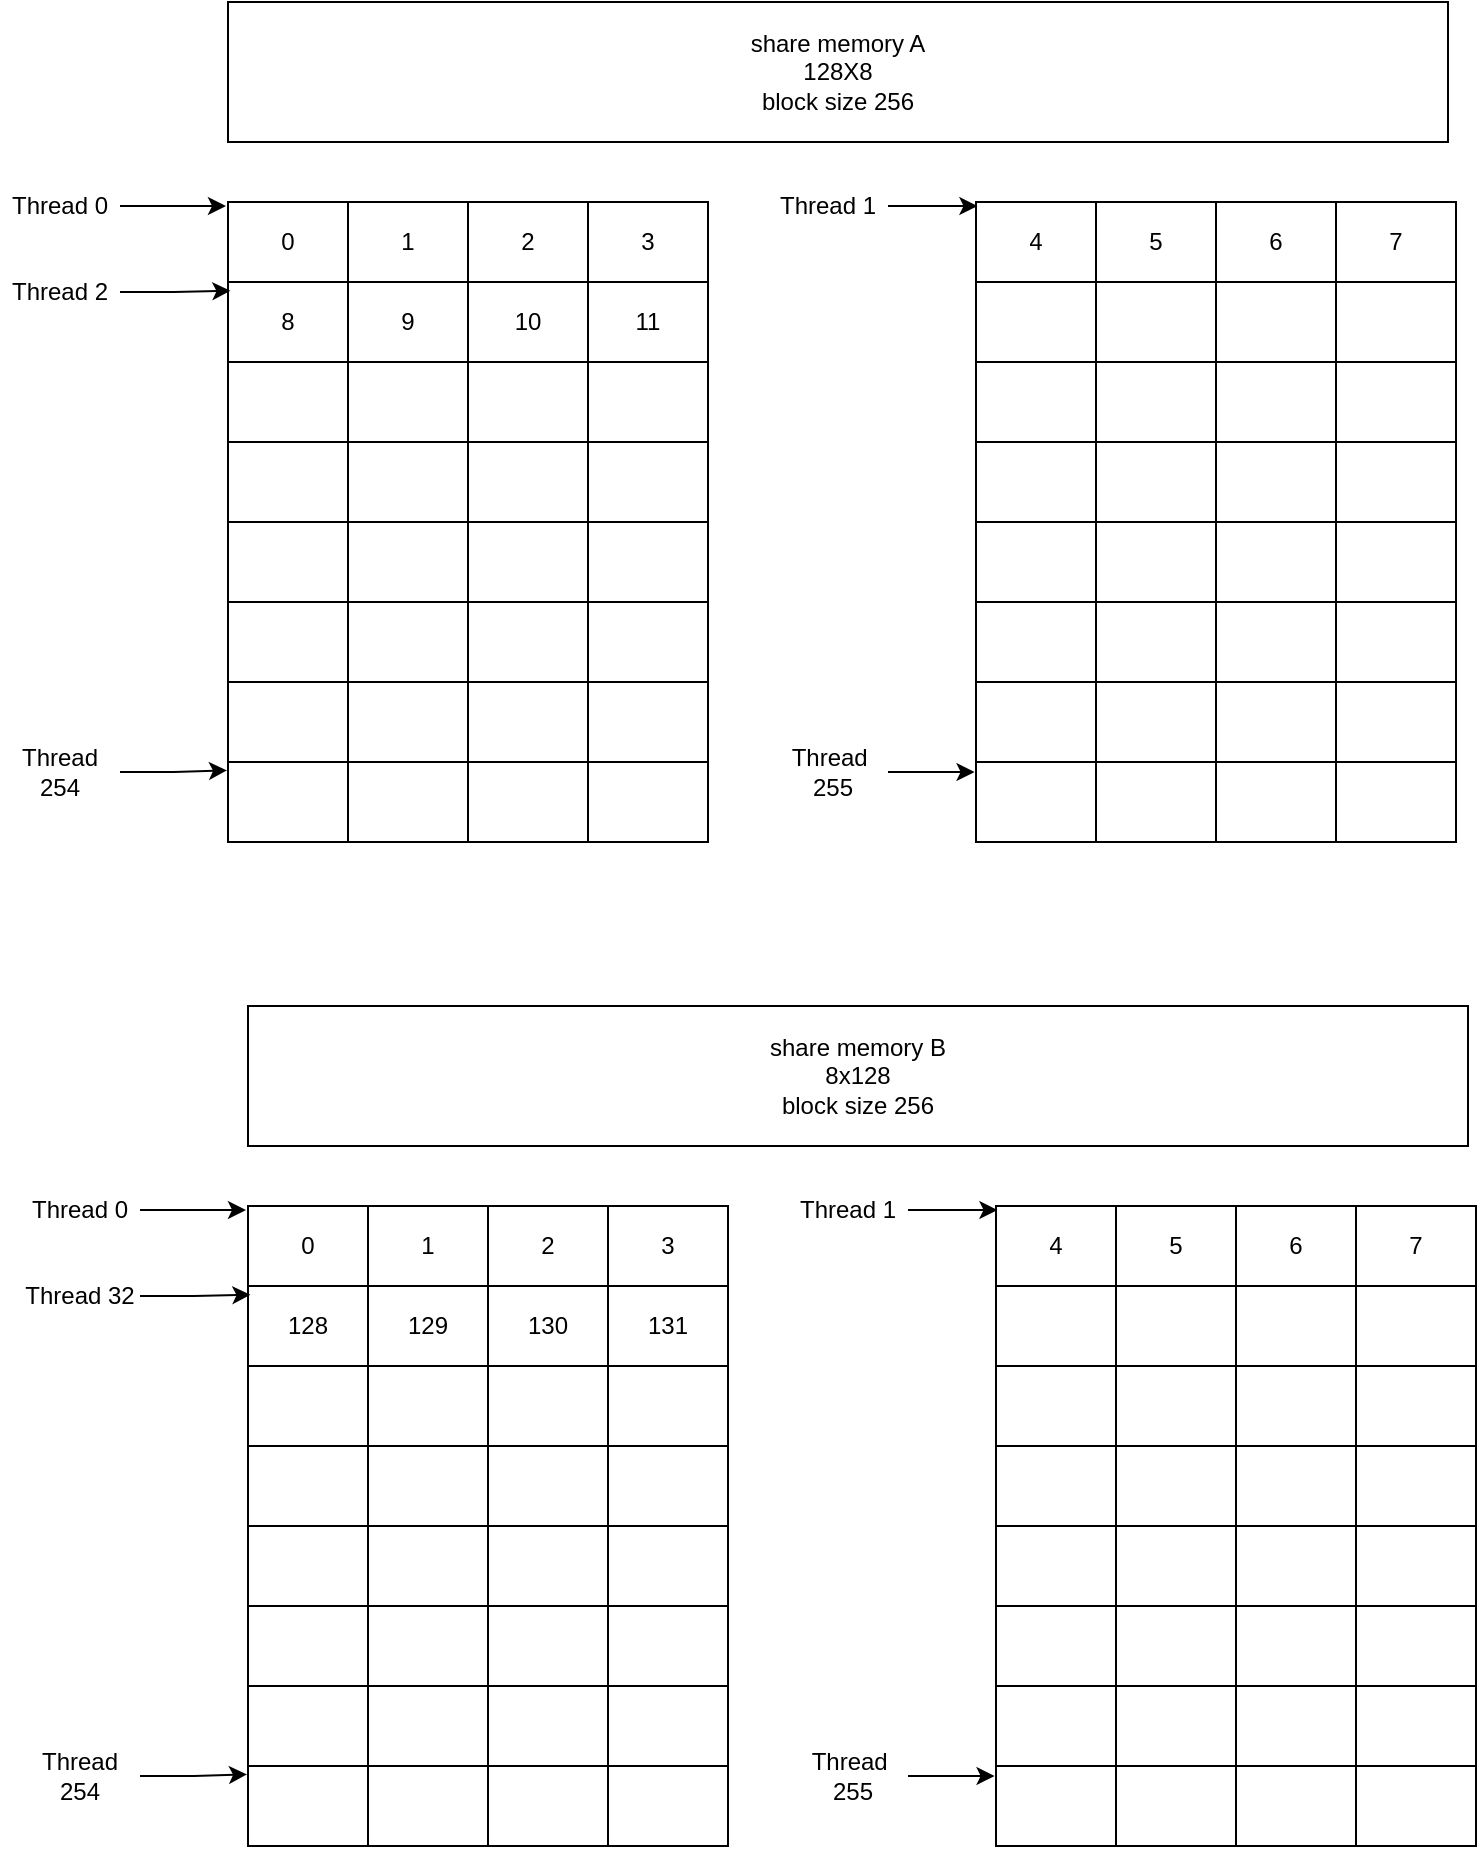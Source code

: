 <mxfile version="22.0.3" type="github">
  <diagram name="第 1 页" id="CWHQbPt11JK2EVVVKGlV">
    <mxGraphModel dx="1050" dy="1711" grid="1" gridSize="10" guides="1" tooltips="1" connect="1" arrows="1" fold="1" page="1" pageScale="1" pageWidth="827" pageHeight="1169" math="0" shadow="0">
      <root>
        <mxCell id="0" />
        <mxCell id="1" parent="0" />
        <mxCell id="YoktVMsD2_CzxhkpGigc-111" style="edgeStyle=orthogonalEdgeStyle;rounded=0;orthogonalLoop=1;jettySize=auto;html=1;" parent="1" source="YoktVMsD2_CzxhkpGigc-110" edge="1">
          <mxGeometry relative="1" as="geometry">
            <mxPoint x="199" y="82" as="targetPoint" />
          </mxGeometry>
        </mxCell>
        <mxCell id="YoktVMsD2_CzxhkpGigc-110" value="Thread 0" style="text;html=1;strokeColor=none;fillColor=none;align=center;verticalAlign=middle;whiteSpace=wrap;rounded=0;" parent="1" vertex="1">
          <mxGeometry x="86" y="67" width="60" height="30" as="geometry" />
        </mxCell>
        <mxCell id="YoktVMsD2_CzxhkpGigc-112" value="" style="shape=table;startSize=0;container=1;collapsible=0;childLayout=tableLayout;" parent="1" vertex="1">
          <mxGeometry x="200" y="80" width="240" height="320" as="geometry" />
        </mxCell>
        <mxCell id="YoktVMsD2_CzxhkpGigc-113" value="" style="shape=tableRow;horizontal=0;startSize=0;swimlaneHead=0;swimlaneBody=0;strokeColor=inherit;top=0;left=0;bottom=0;right=0;collapsible=0;dropTarget=0;fillColor=none;points=[[0,0.5],[1,0.5]];portConstraint=eastwest;" parent="YoktVMsD2_CzxhkpGigc-112" vertex="1">
          <mxGeometry width="240" height="40" as="geometry" />
        </mxCell>
        <mxCell id="YoktVMsD2_CzxhkpGigc-114" value="0" style="shape=partialRectangle;html=1;whiteSpace=wrap;connectable=0;strokeColor=inherit;overflow=hidden;fillColor=none;top=0;left=0;bottom=0;right=0;pointerEvents=1;" parent="YoktVMsD2_CzxhkpGigc-113" vertex="1">
          <mxGeometry width="60" height="40" as="geometry">
            <mxRectangle width="60" height="40" as="alternateBounds" />
          </mxGeometry>
        </mxCell>
        <mxCell id="YoktVMsD2_CzxhkpGigc-115" value="1" style="shape=partialRectangle;html=1;whiteSpace=wrap;connectable=0;strokeColor=inherit;overflow=hidden;fillColor=none;top=0;left=0;bottom=0;right=0;pointerEvents=1;" parent="YoktVMsD2_CzxhkpGigc-113" vertex="1">
          <mxGeometry x="60" width="60" height="40" as="geometry">
            <mxRectangle width="60" height="40" as="alternateBounds" />
          </mxGeometry>
        </mxCell>
        <mxCell id="YoktVMsD2_CzxhkpGigc-116" value="2" style="shape=partialRectangle;html=1;whiteSpace=wrap;connectable=0;strokeColor=inherit;overflow=hidden;fillColor=none;top=0;left=0;bottom=0;right=0;pointerEvents=1;" parent="YoktVMsD2_CzxhkpGigc-113" vertex="1">
          <mxGeometry x="120" width="60" height="40" as="geometry">
            <mxRectangle width="60" height="40" as="alternateBounds" />
          </mxGeometry>
        </mxCell>
        <mxCell id="YoktVMsD2_CzxhkpGigc-117" value="3" style="shape=partialRectangle;html=1;whiteSpace=wrap;connectable=0;strokeColor=inherit;overflow=hidden;fillColor=none;top=0;left=0;bottom=0;right=0;pointerEvents=1;" parent="YoktVMsD2_CzxhkpGigc-113" vertex="1">
          <mxGeometry x="180" width="60" height="40" as="geometry">
            <mxRectangle width="60" height="40" as="alternateBounds" />
          </mxGeometry>
        </mxCell>
        <mxCell id="YoktVMsD2_CzxhkpGigc-118" value="" style="shape=tableRow;horizontal=0;startSize=0;swimlaneHead=0;swimlaneBody=0;strokeColor=inherit;top=0;left=0;bottom=0;right=0;collapsible=0;dropTarget=0;fillColor=none;points=[[0,0.5],[1,0.5]];portConstraint=eastwest;" parent="YoktVMsD2_CzxhkpGigc-112" vertex="1">
          <mxGeometry y="40" width="240" height="40" as="geometry" />
        </mxCell>
        <mxCell id="YoktVMsD2_CzxhkpGigc-119" value="8" style="shape=partialRectangle;html=1;whiteSpace=wrap;connectable=0;strokeColor=inherit;overflow=hidden;fillColor=none;top=0;left=0;bottom=0;right=0;pointerEvents=1;" parent="YoktVMsD2_CzxhkpGigc-118" vertex="1">
          <mxGeometry width="60" height="40" as="geometry">
            <mxRectangle width="60" height="40" as="alternateBounds" />
          </mxGeometry>
        </mxCell>
        <mxCell id="YoktVMsD2_CzxhkpGigc-120" value="9" style="shape=partialRectangle;html=1;whiteSpace=wrap;connectable=0;strokeColor=inherit;overflow=hidden;fillColor=none;top=0;left=0;bottom=0;right=0;pointerEvents=1;" parent="YoktVMsD2_CzxhkpGigc-118" vertex="1">
          <mxGeometry x="60" width="60" height="40" as="geometry">
            <mxRectangle width="60" height="40" as="alternateBounds" />
          </mxGeometry>
        </mxCell>
        <mxCell id="YoktVMsD2_CzxhkpGigc-121" value="10" style="shape=partialRectangle;html=1;whiteSpace=wrap;connectable=0;strokeColor=inherit;overflow=hidden;fillColor=none;top=0;left=0;bottom=0;right=0;pointerEvents=1;" parent="YoktVMsD2_CzxhkpGigc-118" vertex="1">
          <mxGeometry x="120" width="60" height="40" as="geometry">
            <mxRectangle width="60" height="40" as="alternateBounds" />
          </mxGeometry>
        </mxCell>
        <mxCell id="YoktVMsD2_CzxhkpGigc-122" value="11" style="shape=partialRectangle;html=1;whiteSpace=wrap;connectable=0;strokeColor=inherit;overflow=hidden;fillColor=none;top=0;left=0;bottom=0;right=0;pointerEvents=1;" parent="YoktVMsD2_CzxhkpGigc-118" vertex="1">
          <mxGeometry x="180" width="60" height="40" as="geometry">
            <mxRectangle width="60" height="40" as="alternateBounds" />
          </mxGeometry>
        </mxCell>
        <mxCell id="YoktVMsD2_CzxhkpGigc-123" value="" style="shape=tableRow;horizontal=0;startSize=0;swimlaneHead=0;swimlaneBody=0;strokeColor=inherit;top=0;left=0;bottom=0;right=0;collapsible=0;dropTarget=0;fillColor=none;points=[[0,0.5],[1,0.5]];portConstraint=eastwest;" parent="YoktVMsD2_CzxhkpGigc-112" vertex="1">
          <mxGeometry y="80" width="240" height="40" as="geometry" />
        </mxCell>
        <mxCell id="YoktVMsD2_CzxhkpGigc-124" value="" style="shape=partialRectangle;html=1;whiteSpace=wrap;connectable=0;strokeColor=inherit;overflow=hidden;fillColor=none;top=0;left=0;bottom=0;right=0;pointerEvents=1;" parent="YoktVMsD2_CzxhkpGigc-123" vertex="1">
          <mxGeometry width="60" height="40" as="geometry">
            <mxRectangle width="60" height="40" as="alternateBounds" />
          </mxGeometry>
        </mxCell>
        <mxCell id="YoktVMsD2_CzxhkpGigc-125" value="" style="shape=partialRectangle;html=1;whiteSpace=wrap;connectable=0;strokeColor=inherit;overflow=hidden;fillColor=none;top=0;left=0;bottom=0;right=0;pointerEvents=1;" parent="YoktVMsD2_CzxhkpGigc-123" vertex="1">
          <mxGeometry x="60" width="60" height="40" as="geometry">
            <mxRectangle width="60" height="40" as="alternateBounds" />
          </mxGeometry>
        </mxCell>
        <mxCell id="YoktVMsD2_CzxhkpGigc-126" value="" style="shape=partialRectangle;html=1;whiteSpace=wrap;connectable=0;strokeColor=inherit;overflow=hidden;fillColor=none;top=0;left=0;bottom=0;right=0;pointerEvents=1;" parent="YoktVMsD2_CzxhkpGigc-123" vertex="1">
          <mxGeometry x="120" width="60" height="40" as="geometry">
            <mxRectangle width="60" height="40" as="alternateBounds" />
          </mxGeometry>
        </mxCell>
        <mxCell id="YoktVMsD2_CzxhkpGigc-127" value="" style="shape=partialRectangle;html=1;whiteSpace=wrap;connectable=0;strokeColor=inherit;overflow=hidden;fillColor=none;top=0;left=0;bottom=0;right=0;pointerEvents=1;" parent="YoktVMsD2_CzxhkpGigc-123" vertex="1">
          <mxGeometry x="180" width="60" height="40" as="geometry">
            <mxRectangle width="60" height="40" as="alternateBounds" />
          </mxGeometry>
        </mxCell>
        <mxCell id="YoktVMsD2_CzxhkpGigc-128" value="" style="shape=tableRow;horizontal=0;startSize=0;swimlaneHead=0;swimlaneBody=0;strokeColor=inherit;top=0;left=0;bottom=0;right=0;collapsible=0;dropTarget=0;fillColor=none;points=[[0,0.5],[1,0.5]];portConstraint=eastwest;" parent="YoktVMsD2_CzxhkpGigc-112" vertex="1">
          <mxGeometry y="120" width="240" height="40" as="geometry" />
        </mxCell>
        <mxCell id="YoktVMsD2_CzxhkpGigc-129" value="" style="shape=partialRectangle;html=1;whiteSpace=wrap;connectable=0;strokeColor=inherit;overflow=hidden;fillColor=none;top=0;left=0;bottom=0;right=0;pointerEvents=1;" parent="YoktVMsD2_CzxhkpGigc-128" vertex="1">
          <mxGeometry width="60" height="40" as="geometry">
            <mxRectangle width="60" height="40" as="alternateBounds" />
          </mxGeometry>
        </mxCell>
        <mxCell id="YoktVMsD2_CzxhkpGigc-130" value="" style="shape=partialRectangle;html=1;whiteSpace=wrap;connectable=0;strokeColor=inherit;overflow=hidden;fillColor=none;top=0;left=0;bottom=0;right=0;pointerEvents=1;" parent="YoktVMsD2_CzxhkpGigc-128" vertex="1">
          <mxGeometry x="60" width="60" height="40" as="geometry">
            <mxRectangle width="60" height="40" as="alternateBounds" />
          </mxGeometry>
        </mxCell>
        <mxCell id="YoktVMsD2_CzxhkpGigc-131" value="" style="shape=partialRectangle;html=1;whiteSpace=wrap;connectable=0;strokeColor=inherit;overflow=hidden;fillColor=none;top=0;left=0;bottom=0;right=0;pointerEvents=1;" parent="YoktVMsD2_CzxhkpGigc-128" vertex="1">
          <mxGeometry x="120" width="60" height="40" as="geometry">
            <mxRectangle width="60" height="40" as="alternateBounds" />
          </mxGeometry>
        </mxCell>
        <mxCell id="YoktVMsD2_CzxhkpGigc-132" value="" style="shape=partialRectangle;html=1;whiteSpace=wrap;connectable=0;strokeColor=inherit;overflow=hidden;fillColor=none;top=0;left=0;bottom=0;right=0;pointerEvents=1;" parent="YoktVMsD2_CzxhkpGigc-128" vertex="1">
          <mxGeometry x="180" width="60" height="40" as="geometry">
            <mxRectangle width="60" height="40" as="alternateBounds" />
          </mxGeometry>
        </mxCell>
        <mxCell id="YoktVMsD2_CzxhkpGigc-133" value="" style="shape=tableRow;horizontal=0;startSize=0;swimlaneHead=0;swimlaneBody=0;strokeColor=inherit;top=0;left=0;bottom=0;right=0;collapsible=0;dropTarget=0;fillColor=none;points=[[0,0.5],[1,0.5]];portConstraint=eastwest;" parent="YoktVMsD2_CzxhkpGigc-112" vertex="1">
          <mxGeometry y="160" width="240" height="40" as="geometry" />
        </mxCell>
        <mxCell id="YoktVMsD2_CzxhkpGigc-134" value="" style="shape=partialRectangle;html=1;whiteSpace=wrap;connectable=0;strokeColor=inherit;overflow=hidden;fillColor=none;top=0;left=0;bottom=0;right=0;pointerEvents=1;" parent="YoktVMsD2_CzxhkpGigc-133" vertex="1">
          <mxGeometry width="60" height="40" as="geometry">
            <mxRectangle width="60" height="40" as="alternateBounds" />
          </mxGeometry>
        </mxCell>
        <mxCell id="YoktVMsD2_CzxhkpGigc-135" value="" style="shape=partialRectangle;html=1;whiteSpace=wrap;connectable=0;strokeColor=inherit;overflow=hidden;fillColor=none;top=0;left=0;bottom=0;right=0;pointerEvents=1;" parent="YoktVMsD2_CzxhkpGigc-133" vertex="1">
          <mxGeometry x="60" width="60" height="40" as="geometry">
            <mxRectangle width="60" height="40" as="alternateBounds" />
          </mxGeometry>
        </mxCell>
        <mxCell id="YoktVMsD2_CzxhkpGigc-136" value="" style="shape=partialRectangle;html=1;whiteSpace=wrap;connectable=0;strokeColor=inherit;overflow=hidden;fillColor=none;top=0;left=0;bottom=0;right=0;pointerEvents=1;" parent="YoktVMsD2_CzxhkpGigc-133" vertex="1">
          <mxGeometry x="120" width="60" height="40" as="geometry">
            <mxRectangle width="60" height="40" as="alternateBounds" />
          </mxGeometry>
        </mxCell>
        <mxCell id="YoktVMsD2_CzxhkpGigc-137" value="" style="shape=partialRectangle;html=1;whiteSpace=wrap;connectable=0;strokeColor=inherit;overflow=hidden;fillColor=none;top=0;left=0;bottom=0;right=0;pointerEvents=1;" parent="YoktVMsD2_CzxhkpGigc-133" vertex="1">
          <mxGeometry x="180" width="60" height="40" as="geometry">
            <mxRectangle width="60" height="40" as="alternateBounds" />
          </mxGeometry>
        </mxCell>
        <mxCell id="YoktVMsD2_CzxhkpGigc-138" value="" style="shape=tableRow;horizontal=0;startSize=0;swimlaneHead=0;swimlaneBody=0;strokeColor=inherit;top=0;left=0;bottom=0;right=0;collapsible=0;dropTarget=0;fillColor=none;points=[[0,0.5],[1,0.5]];portConstraint=eastwest;" parent="YoktVMsD2_CzxhkpGigc-112" vertex="1">
          <mxGeometry y="200" width="240" height="40" as="geometry" />
        </mxCell>
        <mxCell id="YoktVMsD2_CzxhkpGigc-139" value="" style="shape=partialRectangle;html=1;whiteSpace=wrap;connectable=0;strokeColor=inherit;overflow=hidden;fillColor=none;top=0;left=0;bottom=0;right=0;pointerEvents=1;" parent="YoktVMsD2_CzxhkpGigc-138" vertex="1">
          <mxGeometry width="60" height="40" as="geometry">
            <mxRectangle width="60" height="40" as="alternateBounds" />
          </mxGeometry>
        </mxCell>
        <mxCell id="YoktVMsD2_CzxhkpGigc-140" value="" style="shape=partialRectangle;html=1;whiteSpace=wrap;connectable=0;strokeColor=inherit;overflow=hidden;fillColor=none;top=0;left=0;bottom=0;right=0;pointerEvents=1;" parent="YoktVMsD2_CzxhkpGigc-138" vertex="1">
          <mxGeometry x="60" width="60" height="40" as="geometry">
            <mxRectangle width="60" height="40" as="alternateBounds" />
          </mxGeometry>
        </mxCell>
        <mxCell id="YoktVMsD2_CzxhkpGigc-141" value="" style="shape=partialRectangle;html=1;whiteSpace=wrap;connectable=0;strokeColor=inherit;overflow=hidden;fillColor=none;top=0;left=0;bottom=0;right=0;pointerEvents=1;" parent="YoktVMsD2_CzxhkpGigc-138" vertex="1">
          <mxGeometry x="120" width="60" height="40" as="geometry">
            <mxRectangle width="60" height="40" as="alternateBounds" />
          </mxGeometry>
        </mxCell>
        <mxCell id="YoktVMsD2_CzxhkpGigc-142" value="" style="shape=partialRectangle;html=1;whiteSpace=wrap;connectable=0;strokeColor=inherit;overflow=hidden;fillColor=none;top=0;left=0;bottom=0;right=0;pointerEvents=1;" parent="YoktVMsD2_CzxhkpGigc-138" vertex="1">
          <mxGeometry x="180" width="60" height="40" as="geometry">
            <mxRectangle width="60" height="40" as="alternateBounds" />
          </mxGeometry>
        </mxCell>
        <mxCell id="YoktVMsD2_CzxhkpGigc-143" value="" style="shape=tableRow;horizontal=0;startSize=0;swimlaneHead=0;swimlaneBody=0;strokeColor=inherit;top=0;left=0;bottom=0;right=0;collapsible=0;dropTarget=0;fillColor=none;points=[[0,0.5],[1,0.5]];portConstraint=eastwest;" parent="YoktVMsD2_CzxhkpGigc-112" vertex="1">
          <mxGeometry y="240" width="240" height="40" as="geometry" />
        </mxCell>
        <mxCell id="YoktVMsD2_CzxhkpGigc-144" value="" style="shape=partialRectangle;html=1;whiteSpace=wrap;connectable=0;strokeColor=inherit;overflow=hidden;fillColor=none;top=0;left=0;bottom=0;right=0;pointerEvents=1;" parent="YoktVMsD2_CzxhkpGigc-143" vertex="1">
          <mxGeometry width="60" height="40" as="geometry">
            <mxRectangle width="60" height="40" as="alternateBounds" />
          </mxGeometry>
        </mxCell>
        <mxCell id="YoktVMsD2_CzxhkpGigc-145" value="" style="shape=partialRectangle;html=1;whiteSpace=wrap;connectable=0;strokeColor=inherit;overflow=hidden;fillColor=none;top=0;left=0;bottom=0;right=0;pointerEvents=1;" parent="YoktVMsD2_CzxhkpGigc-143" vertex="1">
          <mxGeometry x="60" width="60" height="40" as="geometry">
            <mxRectangle width="60" height="40" as="alternateBounds" />
          </mxGeometry>
        </mxCell>
        <mxCell id="YoktVMsD2_CzxhkpGigc-146" value="" style="shape=partialRectangle;html=1;whiteSpace=wrap;connectable=0;strokeColor=inherit;overflow=hidden;fillColor=none;top=0;left=0;bottom=0;right=0;pointerEvents=1;" parent="YoktVMsD2_CzxhkpGigc-143" vertex="1">
          <mxGeometry x="120" width="60" height="40" as="geometry">
            <mxRectangle width="60" height="40" as="alternateBounds" />
          </mxGeometry>
        </mxCell>
        <mxCell id="YoktVMsD2_CzxhkpGigc-147" value="" style="shape=partialRectangle;html=1;whiteSpace=wrap;connectable=0;strokeColor=inherit;overflow=hidden;fillColor=none;top=0;left=0;bottom=0;right=0;pointerEvents=1;" parent="YoktVMsD2_CzxhkpGigc-143" vertex="1">
          <mxGeometry x="180" width="60" height="40" as="geometry">
            <mxRectangle width="60" height="40" as="alternateBounds" />
          </mxGeometry>
        </mxCell>
        <mxCell id="YoktVMsD2_CzxhkpGigc-148" value="" style="shape=tableRow;horizontal=0;startSize=0;swimlaneHead=0;swimlaneBody=0;strokeColor=inherit;top=0;left=0;bottom=0;right=0;collapsible=0;dropTarget=0;fillColor=none;points=[[0,0.5],[1,0.5]];portConstraint=eastwest;" parent="YoktVMsD2_CzxhkpGigc-112" vertex="1">
          <mxGeometry y="280" width="240" height="40" as="geometry" />
        </mxCell>
        <mxCell id="YoktVMsD2_CzxhkpGigc-149" value="" style="shape=partialRectangle;html=1;whiteSpace=wrap;connectable=0;strokeColor=inherit;overflow=hidden;fillColor=none;top=0;left=0;bottom=0;right=0;pointerEvents=1;" parent="YoktVMsD2_CzxhkpGigc-148" vertex="1">
          <mxGeometry width="60" height="40" as="geometry">
            <mxRectangle width="60" height="40" as="alternateBounds" />
          </mxGeometry>
        </mxCell>
        <mxCell id="YoktVMsD2_CzxhkpGigc-150" value="" style="shape=partialRectangle;html=1;whiteSpace=wrap;connectable=0;strokeColor=inherit;overflow=hidden;fillColor=none;top=0;left=0;bottom=0;right=0;pointerEvents=1;" parent="YoktVMsD2_CzxhkpGigc-148" vertex="1">
          <mxGeometry x="60" width="60" height="40" as="geometry">
            <mxRectangle width="60" height="40" as="alternateBounds" />
          </mxGeometry>
        </mxCell>
        <mxCell id="YoktVMsD2_CzxhkpGigc-151" value="" style="shape=partialRectangle;html=1;whiteSpace=wrap;connectable=0;strokeColor=inherit;overflow=hidden;fillColor=none;top=0;left=0;bottom=0;right=0;pointerEvents=1;" parent="YoktVMsD2_CzxhkpGigc-148" vertex="1">
          <mxGeometry x="120" width="60" height="40" as="geometry">
            <mxRectangle width="60" height="40" as="alternateBounds" />
          </mxGeometry>
        </mxCell>
        <mxCell id="YoktVMsD2_CzxhkpGigc-152" value="" style="shape=partialRectangle;html=1;whiteSpace=wrap;connectable=0;strokeColor=inherit;overflow=hidden;fillColor=none;top=0;left=0;bottom=0;right=0;pointerEvents=1;" parent="YoktVMsD2_CzxhkpGigc-148" vertex="1">
          <mxGeometry x="180" width="60" height="40" as="geometry">
            <mxRectangle width="60" height="40" as="alternateBounds" />
          </mxGeometry>
        </mxCell>
        <mxCell id="YoktVMsD2_CzxhkpGigc-153" value="Thread 1" style="text;html=1;strokeColor=none;fillColor=none;align=center;verticalAlign=middle;whiteSpace=wrap;rounded=0;" parent="1" vertex="1">
          <mxGeometry x="470" y="67" width="60" height="30" as="geometry" />
        </mxCell>
        <mxCell id="YoktVMsD2_CzxhkpGigc-154" value="" style="shape=table;startSize=0;container=1;collapsible=0;childLayout=tableLayout;" parent="1" vertex="1">
          <mxGeometry x="574" y="80" width="240" height="320" as="geometry" />
        </mxCell>
        <mxCell id="YoktVMsD2_CzxhkpGigc-155" value="" style="shape=tableRow;horizontal=0;startSize=0;swimlaneHead=0;swimlaneBody=0;strokeColor=inherit;top=0;left=0;bottom=0;right=0;collapsible=0;dropTarget=0;fillColor=none;points=[[0,0.5],[1,0.5]];portConstraint=eastwest;" parent="YoktVMsD2_CzxhkpGigc-154" vertex="1">
          <mxGeometry width="240" height="40" as="geometry" />
        </mxCell>
        <mxCell id="YoktVMsD2_CzxhkpGigc-156" value="4" style="shape=partialRectangle;html=1;whiteSpace=wrap;connectable=0;strokeColor=inherit;overflow=hidden;fillColor=none;top=0;left=0;bottom=0;right=0;pointerEvents=1;" parent="YoktVMsD2_CzxhkpGigc-155" vertex="1">
          <mxGeometry width="60" height="40" as="geometry">
            <mxRectangle width="60" height="40" as="alternateBounds" />
          </mxGeometry>
        </mxCell>
        <mxCell id="YoktVMsD2_CzxhkpGigc-157" value="5" style="shape=partialRectangle;html=1;whiteSpace=wrap;connectable=0;strokeColor=inherit;overflow=hidden;fillColor=none;top=0;left=0;bottom=0;right=0;pointerEvents=1;" parent="YoktVMsD2_CzxhkpGigc-155" vertex="1">
          <mxGeometry x="60" width="60" height="40" as="geometry">
            <mxRectangle width="60" height="40" as="alternateBounds" />
          </mxGeometry>
        </mxCell>
        <mxCell id="YoktVMsD2_CzxhkpGigc-158" value="6" style="shape=partialRectangle;html=1;whiteSpace=wrap;connectable=0;strokeColor=inherit;overflow=hidden;fillColor=none;top=0;left=0;bottom=0;right=0;pointerEvents=1;" parent="YoktVMsD2_CzxhkpGigc-155" vertex="1">
          <mxGeometry x="120" width="60" height="40" as="geometry">
            <mxRectangle width="60" height="40" as="alternateBounds" />
          </mxGeometry>
        </mxCell>
        <mxCell id="YoktVMsD2_CzxhkpGigc-159" value="7" style="shape=partialRectangle;html=1;whiteSpace=wrap;connectable=0;strokeColor=inherit;overflow=hidden;fillColor=none;top=0;left=0;bottom=0;right=0;pointerEvents=1;" parent="YoktVMsD2_CzxhkpGigc-155" vertex="1">
          <mxGeometry x="180" width="60" height="40" as="geometry">
            <mxRectangle width="60" height="40" as="alternateBounds" />
          </mxGeometry>
        </mxCell>
        <mxCell id="YoktVMsD2_CzxhkpGigc-160" value="" style="shape=tableRow;horizontal=0;startSize=0;swimlaneHead=0;swimlaneBody=0;strokeColor=inherit;top=0;left=0;bottom=0;right=0;collapsible=0;dropTarget=0;fillColor=none;points=[[0,0.5],[1,0.5]];portConstraint=eastwest;" parent="YoktVMsD2_CzxhkpGigc-154" vertex="1">
          <mxGeometry y="40" width="240" height="40" as="geometry" />
        </mxCell>
        <mxCell id="YoktVMsD2_CzxhkpGigc-161" value="" style="shape=partialRectangle;html=1;whiteSpace=wrap;connectable=0;strokeColor=inherit;overflow=hidden;fillColor=none;top=0;left=0;bottom=0;right=0;pointerEvents=1;" parent="YoktVMsD2_CzxhkpGigc-160" vertex="1">
          <mxGeometry width="60" height="40" as="geometry">
            <mxRectangle width="60" height="40" as="alternateBounds" />
          </mxGeometry>
        </mxCell>
        <mxCell id="YoktVMsD2_CzxhkpGigc-162" value="" style="shape=partialRectangle;html=1;whiteSpace=wrap;connectable=0;strokeColor=inherit;overflow=hidden;fillColor=none;top=0;left=0;bottom=0;right=0;pointerEvents=1;" parent="YoktVMsD2_CzxhkpGigc-160" vertex="1">
          <mxGeometry x="60" width="60" height="40" as="geometry">
            <mxRectangle width="60" height="40" as="alternateBounds" />
          </mxGeometry>
        </mxCell>
        <mxCell id="YoktVMsD2_CzxhkpGigc-163" value="" style="shape=partialRectangle;html=1;whiteSpace=wrap;connectable=0;strokeColor=inherit;overflow=hidden;fillColor=none;top=0;left=0;bottom=0;right=0;pointerEvents=1;" parent="YoktVMsD2_CzxhkpGigc-160" vertex="1">
          <mxGeometry x="120" width="60" height="40" as="geometry">
            <mxRectangle width="60" height="40" as="alternateBounds" />
          </mxGeometry>
        </mxCell>
        <mxCell id="YoktVMsD2_CzxhkpGigc-164" value="" style="shape=partialRectangle;html=1;whiteSpace=wrap;connectable=0;strokeColor=inherit;overflow=hidden;fillColor=none;top=0;left=0;bottom=0;right=0;pointerEvents=1;" parent="YoktVMsD2_CzxhkpGigc-160" vertex="1">
          <mxGeometry x="180" width="60" height="40" as="geometry">
            <mxRectangle width="60" height="40" as="alternateBounds" />
          </mxGeometry>
        </mxCell>
        <mxCell id="YoktVMsD2_CzxhkpGigc-165" value="" style="shape=tableRow;horizontal=0;startSize=0;swimlaneHead=0;swimlaneBody=0;strokeColor=inherit;top=0;left=0;bottom=0;right=0;collapsible=0;dropTarget=0;fillColor=none;points=[[0,0.5],[1,0.5]];portConstraint=eastwest;" parent="YoktVMsD2_CzxhkpGigc-154" vertex="1">
          <mxGeometry y="80" width="240" height="40" as="geometry" />
        </mxCell>
        <mxCell id="YoktVMsD2_CzxhkpGigc-166" value="" style="shape=partialRectangle;html=1;whiteSpace=wrap;connectable=0;strokeColor=inherit;overflow=hidden;fillColor=none;top=0;left=0;bottom=0;right=0;pointerEvents=1;" parent="YoktVMsD2_CzxhkpGigc-165" vertex="1">
          <mxGeometry width="60" height="40" as="geometry">
            <mxRectangle width="60" height="40" as="alternateBounds" />
          </mxGeometry>
        </mxCell>
        <mxCell id="YoktVMsD2_CzxhkpGigc-167" value="" style="shape=partialRectangle;html=1;whiteSpace=wrap;connectable=0;strokeColor=inherit;overflow=hidden;fillColor=none;top=0;left=0;bottom=0;right=0;pointerEvents=1;" parent="YoktVMsD2_CzxhkpGigc-165" vertex="1">
          <mxGeometry x="60" width="60" height="40" as="geometry">
            <mxRectangle width="60" height="40" as="alternateBounds" />
          </mxGeometry>
        </mxCell>
        <mxCell id="YoktVMsD2_CzxhkpGigc-168" value="" style="shape=partialRectangle;html=1;whiteSpace=wrap;connectable=0;strokeColor=inherit;overflow=hidden;fillColor=none;top=0;left=0;bottom=0;right=0;pointerEvents=1;" parent="YoktVMsD2_CzxhkpGigc-165" vertex="1">
          <mxGeometry x="120" width="60" height="40" as="geometry">
            <mxRectangle width="60" height="40" as="alternateBounds" />
          </mxGeometry>
        </mxCell>
        <mxCell id="YoktVMsD2_CzxhkpGigc-169" value="" style="shape=partialRectangle;html=1;whiteSpace=wrap;connectable=0;strokeColor=inherit;overflow=hidden;fillColor=none;top=0;left=0;bottom=0;right=0;pointerEvents=1;" parent="YoktVMsD2_CzxhkpGigc-165" vertex="1">
          <mxGeometry x="180" width="60" height="40" as="geometry">
            <mxRectangle width="60" height="40" as="alternateBounds" />
          </mxGeometry>
        </mxCell>
        <mxCell id="YoktVMsD2_CzxhkpGigc-170" value="" style="shape=tableRow;horizontal=0;startSize=0;swimlaneHead=0;swimlaneBody=0;strokeColor=inherit;top=0;left=0;bottom=0;right=0;collapsible=0;dropTarget=0;fillColor=none;points=[[0,0.5],[1,0.5]];portConstraint=eastwest;" parent="YoktVMsD2_CzxhkpGigc-154" vertex="1">
          <mxGeometry y="120" width="240" height="40" as="geometry" />
        </mxCell>
        <mxCell id="YoktVMsD2_CzxhkpGigc-171" value="" style="shape=partialRectangle;html=1;whiteSpace=wrap;connectable=0;strokeColor=inherit;overflow=hidden;fillColor=none;top=0;left=0;bottom=0;right=0;pointerEvents=1;" parent="YoktVMsD2_CzxhkpGigc-170" vertex="1">
          <mxGeometry width="60" height="40" as="geometry">
            <mxRectangle width="60" height="40" as="alternateBounds" />
          </mxGeometry>
        </mxCell>
        <mxCell id="YoktVMsD2_CzxhkpGigc-172" value="" style="shape=partialRectangle;html=1;whiteSpace=wrap;connectable=0;strokeColor=inherit;overflow=hidden;fillColor=none;top=0;left=0;bottom=0;right=0;pointerEvents=1;" parent="YoktVMsD2_CzxhkpGigc-170" vertex="1">
          <mxGeometry x="60" width="60" height="40" as="geometry">
            <mxRectangle width="60" height="40" as="alternateBounds" />
          </mxGeometry>
        </mxCell>
        <mxCell id="YoktVMsD2_CzxhkpGigc-173" value="" style="shape=partialRectangle;html=1;whiteSpace=wrap;connectable=0;strokeColor=inherit;overflow=hidden;fillColor=none;top=0;left=0;bottom=0;right=0;pointerEvents=1;" parent="YoktVMsD2_CzxhkpGigc-170" vertex="1">
          <mxGeometry x="120" width="60" height="40" as="geometry">
            <mxRectangle width="60" height="40" as="alternateBounds" />
          </mxGeometry>
        </mxCell>
        <mxCell id="YoktVMsD2_CzxhkpGigc-174" value="" style="shape=partialRectangle;html=1;whiteSpace=wrap;connectable=0;strokeColor=inherit;overflow=hidden;fillColor=none;top=0;left=0;bottom=0;right=0;pointerEvents=1;" parent="YoktVMsD2_CzxhkpGigc-170" vertex="1">
          <mxGeometry x="180" width="60" height="40" as="geometry">
            <mxRectangle width="60" height="40" as="alternateBounds" />
          </mxGeometry>
        </mxCell>
        <mxCell id="YoktVMsD2_CzxhkpGigc-175" value="" style="shape=tableRow;horizontal=0;startSize=0;swimlaneHead=0;swimlaneBody=0;strokeColor=inherit;top=0;left=0;bottom=0;right=0;collapsible=0;dropTarget=0;fillColor=none;points=[[0,0.5],[1,0.5]];portConstraint=eastwest;" parent="YoktVMsD2_CzxhkpGigc-154" vertex="1">
          <mxGeometry y="160" width="240" height="40" as="geometry" />
        </mxCell>
        <mxCell id="YoktVMsD2_CzxhkpGigc-176" value="" style="shape=partialRectangle;html=1;whiteSpace=wrap;connectable=0;strokeColor=inherit;overflow=hidden;fillColor=none;top=0;left=0;bottom=0;right=0;pointerEvents=1;" parent="YoktVMsD2_CzxhkpGigc-175" vertex="1">
          <mxGeometry width="60" height="40" as="geometry">
            <mxRectangle width="60" height="40" as="alternateBounds" />
          </mxGeometry>
        </mxCell>
        <mxCell id="YoktVMsD2_CzxhkpGigc-177" value="" style="shape=partialRectangle;html=1;whiteSpace=wrap;connectable=0;strokeColor=inherit;overflow=hidden;fillColor=none;top=0;left=0;bottom=0;right=0;pointerEvents=1;" parent="YoktVMsD2_CzxhkpGigc-175" vertex="1">
          <mxGeometry x="60" width="60" height="40" as="geometry">
            <mxRectangle width="60" height="40" as="alternateBounds" />
          </mxGeometry>
        </mxCell>
        <mxCell id="YoktVMsD2_CzxhkpGigc-178" value="" style="shape=partialRectangle;html=1;whiteSpace=wrap;connectable=0;strokeColor=inherit;overflow=hidden;fillColor=none;top=0;left=0;bottom=0;right=0;pointerEvents=1;" parent="YoktVMsD2_CzxhkpGigc-175" vertex="1">
          <mxGeometry x="120" width="60" height="40" as="geometry">
            <mxRectangle width="60" height="40" as="alternateBounds" />
          </mxGeometry>
        </mxCell>
        <mxCell id="YoktVMsD2_CzxhkpGigc-179" value="" style="shape=partialRectangle;html=1;whiteSpace=wrap;connectable=0;strokeColor=inherit;overflow=hidden;fillColor=none;top=0;left=0;bottom=0;right=0;pointerEvents=1;" parent="YoktVMsD2_CzxhkpGigc-175" vertex="1">
          <mxGeometry x="180" width="60" height="40" as="geometry">
            <mxRectangle width="60" height="40" as="alternateBounds" />
          </mxGeometry>
        </mxCell>
        <mxCell id="YoktVMsD2_CzxhkpGigc-180" value="" style="shape=tableRow;horizontal=0;startSize=0;swimlaneHead=0;swimlaneBody=0;strokeColor=inherit;top=0;left=0;bottom=0;right=0;collapsible=0;dropTarget=0;fillColor=none;points=[[0,0.5],[1,0.5]];portConstraint=eastwest;" parent="YoktVMsD2_CzxhkpGigc-154" vertex="1">
          <mxGeometry y="200" width="240" height="40" as="geometry" />
        </mxCell>
        <mxCell id="YoktVMsD2_CzxhkpGigc-181" value="" style="shape=partialRectangle;html=1;whiteSpace=wrap;connectable=0;strokeColor=inherit;overflow=hidden;fillColor=none;top=0;left=0;bottom=0;right=0;pointerEvents=1;" parent="YoktVMsD2_CzxhkpGigc-180" vertex="1">
          <mxGeometry width="60" height="40" as="geometry">
            <mxRectangle width="60" height="40" as="alternateBounds" />
          </mxGeometry>
        </mxCell>
        <mxCell id="YoktVMsD2_CzxhkpGigc-182" value="" style="shape=partialRectangle;html=1;whiteSpace=wrap;connectable=0;strokeColor=inherit;overflow=hidden;fillColor=none;top=0;left=0;bottom=0;right=0;pointerEvents=1;" parent="YoktVMsD2_CzxhkpGigc-180" vertex="1">
          <mxGeometry x="60" width="60" height="40" as="geometry">
            <mxRectangle width="60" height="40" as="alternateBounds" />
          </mxGeometry>
        </mxCell>
        <mxCell id="YoktVMsD2_CzxhkpGigc-183" value="" style="shape=partialRectangle;html=1;whiteSpace=wrap;connectable=0;strokeColor=inherit;overflow=hidden;fillColor=none;top=0;left=0;bottom=0;right=0;pointerEvents=1;" parent="YoktVMsD2_CzxhkpGigc-180" vertex="1">
          <mxGeometry x="120" width="60" height="40" as="geometry">
            <mxRectangle width="60" height="40" as="alternateBounds" />
          </mxGeometry>
        </mxCell>
        <mxCell id="YoktVMsD2_CzxhkpGigc-184" value="" style="shape=partialRectangle;html=1;whiteSpace=wrap;connectable=0;strokeColor=inherit;overflow=hidden;fillColor=none;top=0;left=0;bottom=0;right=0;pointerEvents=1;" parent="YoktVMsD2_CzxhkpGigc-180" vertex="1">
          <mxGeometry x="180" width="60" height="40" as="geometry">
            <mxRectangle width="60" height="40" as="alternateBounds" />
          </mxGeometry>
        </mxCell>
        <mxCell id="YoktVMsD2_CzxhkpGigc-185" value="" style="shape=tableRow;horizontal=0;startSize=0;swimlaneHead=0;swimlaneBody=0;strokeColor=inherit;top=0;left=0;bottom=0;right=0;collapsible=0;dropTarget=0;fillColor=none;points=[[0,0.5],[1,0.5]];portConstraint=eastwest;" parent="YoktVMsD2_CzxhkpGigc-154" vertex="1">
          <mxGeometry y="240" width="240" height="40" as="geometry" />
        </mxCell>
        <mxCell id="YoktVMsD2_CzxhkpGigc-186" value="" style="shape=partialRectangle;html=1;whiteSpace=wrap;connectable=0;strokeColor=inherit;overflow=hidden;fillColor=none;top=0;left=0;bottom=0;right=0;pointerEvents=1;" parent="YoktVMsD2_CzxhkpGigc-185" vertex="1">
          <mxGeometry width="60" height="40" as="geometry">
            <mxRectangle width="60" height="40" as="alternateBounds" />
          </mxGeometry>
        </mxCell>
        <mxCell id="YoktVMsD2_CzxhkpGigc-187" value="" style="shape=partialRectangle;html=1;whiteSpace=wrap;connectable=0;strokeColor=inherit;overflow=hidden;fillColor=none;top=0;left=0;bottom=0;right=0;pointerEvents=1;" parent="YoktVMsD2_CzxhkpGigc-185" vertex="1">
          <mxGeometry x="60" width="60" height="40" as="geometry">
            <mxRectangle width="60" height="40" as="alternateBounds" />
          </mxGeometry>
        </mxCell>
        <mxCell id="YoktVMsD2_CzxhkpGigc-188" value="" style="shape=partialRectangle;html=1;whiteSpace=wrap;connectable=0;strokeColor=inherit;overflow=hidden;fillColor=none;top=0;left=0;bottom=0;right=0;pointerEvents=1;" parent="YoktVMsD2_CzxhkpGigc-185" vertex="1">
          <mxGeometry x="120" width="60" height="40" as="geometry">
            <mxRectangle width="60" height="40" as="alternateBounds" />
          </mxGeometry>
        </mxCell>
        <mxCell id="YoktVMsD2_CzxhkpGigc-189" value="" style="shape=partialRectangle;html=1;whiteSpace=wrap;connectable=0;strokeColor=inherit;overflow=hidden;fillColor=none;top=0;left=0;bottom=0;right=0;pointerEvents=1;" parent="YoktVMsD2_CzxhkpGigc-185" vertex="1">
          <mxGeometry x="180" width="60" height="40" as="geometry">
            <mxRectangle width="60" height="40" as="alternateBounds" />
          </mxGeometry>
        </mxCell>
        <mxCell id="YoktVMsD2_CzxhkpGigc-190" value="" style="shape=tableRow;horizontal=0;startSize=0;swimlaneHead=0;swimlaneBody=0;strokeColor=inherit;top=0;left=0;bottom=0;right=0;collapsible=0;dropTarget=0;fillColor=none;points=[[0,0.5],[1,0.5]];portConstraint=eastwest;" parent="YoktVMsD2_CzxhkpGigc-154" vertex="1">
          <mxGeometry y="280" width="240" height="40" as="geometry" />
        </mxCell>
        <mxCell id="YoktVMsD2_CzxhkpGigc-191" value="" style="shape=partialRectangle;html=1;whiteSpace=wrap;connectable=0;strokeColor=inherit;overflow=hidden;fillColor=none;top=0;left=0;bottom=0;right=0;pointerEvents=1;" parent="YoktVMsD2_CzxhkpGigc-190" vertex="1">
          <mxGeometry width="60" height="40" as="geometry">
            <mxRectangle width="60" height="40" as="alternateBounds" />
          </mxGeometry>
        </mxCell>
        <mxCell id="YoktVMsD2_CzxhkpGigc-192" value="" style="shape=partialRectangle;html=1;whiteSpace=wrap;connectable=0;strokeColor=inherit;overflow=hidden;fillColor=none;top=0;left=0;bottom=0;right=0;pointerEvents=1;" parent="YoktVMsD2_CzxhkpGigc-190" vertex="1">
          <mxGeometry x="60" width="60" height="40" as="geometry">
            <mxRectangle width="60" height="40" as="alternateBounds" />
          </mxGeometry>
        </mxCell>
        <mxCell id="YoktVMsD2_CzxhkpGigc-193" value="" style="shape=partialRectangle;html=1;whiteSpace=wrap;connectable=0;strokeColor=inherit;overflow=hidden;fillColor=none;top=0;left=0;bottom=0;right=0;pointerEvents=1;" parent="YoktVMsD2_CzxhkpGigc-190" vertex="1">
          <mxGeometry x="120" width="60" height="40" as="geometry">
            <mxRectangle width="60" height="40" as="alternateBounds" />
          </mxGeometry>
        </mxCell>
        <mxCell id="YoktVMsD2_CzxhkpGigc-194" value="" style="shape=partialRectangle;html=1;whiteSpace=wrap;connectable=0;strokeColor=inherit;overflow=hidden;fillColor=none;top=0;left=0;bottom=0;right=0;pointerEvents=1;" parent="YoktVMsD2_CzxhkpGigc-190" vertex="1">
          <mxGeometry x="180" width="60" height="40" as="geometry">
            <mxRectangle width="60" height="40" as="alternateBounds" />
          </mxGeometry>
        </mxCell>
        <mxCell id="YoktVMsD2_CzxhkpGigc-195" style="edgeStyle=orthogonalEdgeStyle;rounded=0;orthogonalLoop=1;jettySize=auto;html=1;entryX=0.003;entryY=0.05;entryDx=0;entryDy=0;entryPerimeter=0;" parent="1" source="YoktVMsD2_CzxhkpGigc-153" target="YoktVMsD2_CzxhkpGigc-155" edge="1">
          <mxGeometry relative="1" as="geometry" />
        </mxCell>
        <mxCell id="YoktVMsD2_CzxhkpGigc-196" value="Thread 2" style="text;html=1;strokeColor=none;fillColor=none;align=center;verticalAlign=middle;whiteSpace=wrap;rounded=0;" parent="1" vertex="1">
          <mxGeometry x="86" y="110" width="60" height="30" as="geometry" />
        </mxCell>
        <mxCell id="YoktVMsD2_CzxhkpGigc-197" style="edgeStyle=orthogonalEdgeStyle;rounded=0;orthogonalLoop=1;jettySize=auto;html=1;entryX=0.005;entryY=0.11;entryDx=0;entryDy=0;entryPerimeter=0;" parent="1" source="YoktVMsD2_CzxhkpGigc-196" target="YoktVMsD2_CzxhkpGigc-118" edge="1">
          <mxGeometry relative="1" as="geometry" />
        </mxCell>
        <mxCell id="YoktVMsD2_CzxhkpGigc-199" value="share memory A&lt;br&gt;128X8&lt;br&gt;block size 256" style="rounded=0;whiteSpace=wrap;html=1;" parent="1" vertex="1">
          <mxGeometry x="200" y="-20" width="610" height="70" as="geometry" />
        </mxCell>
        <mxCell id="YoktVMsD2_CzxhkpGigc-200" value="Thread 254" style="text;html=1;strokeColor=none;fillColor=none;align=center;verticalAlign=middle;whiteSpace=wrap;rounded=0;" parent="1" vertex="1">
          <mxGeometry x="86" y="350" width="60" height="30" as="geometry" />
        </mxCell>
        <mxCell id="YoktVMsD2_CzxhkpGigc-201" style="edgeStyle=orthogonalEdgeStyle;rounded=0;orthogonalLoop=1;jettySize=auto;html=1;entryX=-0.002;entryY=0.105;entryDx=0;entryDy=0;entryPerimeter=0;" parent="1" source="YoktVMsD2_CzxhkpGigc-200" target="YoktVMsD2_CzxhkpGigc-148" edge="1">
          <mxGeometry relative="1" as="geometry" />
        </mxCell>
        <mxCell id="YoktVMsD2_CzxhkpGigc-202" value="Thread&amp;nbsp;&lt;br&gt;255" style="text;html=1;strokeColor=none;fillColor=none;align=center;verticalAlign=middle;whiteSpace=wrap;rounded=0;" parent="1" vertex="1">
          <mxGeometry x="475" y="350" width="55" height="30" as="geometry" />
        </mxCell>
        <mxCell id="YoktVMsD2_CzxhkpGigc-204" style="edgeStyle=orthogonalEdgeStyle;rounded=0;orthogonalLoop=1;jettySize=auto;html=1;entryX=-0.003;entryY=0.125;entryDx=0;entryDy=0;entryPerimeter=0;" parent="1" source="YoktVMsD2_CzxhkpGigc-202" target="YoktVMsD2_CzxhkpGigc-190" edge="1">
          <mxGeometry relative="1" as="geometry" />
        </mxCell>
        <mxCell id="YoktVMsD2_CzxhkpGigc-205" style="edgeStyle=orthogonalEdgeStyle;rounded=0;orthogonalLoop=1;jettySize=auto;html=1;" parent="1" source="YoktVMsD2_CzxhkpGigc-206" edge="1">
          <mxGeometry relative="1" as="geometry">
            <mxPoint x="209" y="584" as="targetPoint" />
          </mxGeometry>
        </mxCell>
        <mxCell id="YoktVMsD2_CzxhkpGigc-206" value="Thread 0" style="text;html=1;strokeColor=none;fillColor=none;align=center;verticalAlign=middle;whiteSpace=wrap;rounded=0;" parent="1" vertex="1">
          <mxGeometry x="96" y="569" width="60" height="30" as="geometry" />
        </mxCell>
        <mxCell id="YoktVMsD2_CzxhkpGigc-207" value="" style="shape=table;startSize=0;container=1;collapsible=0;childLayout=tableLayout;" parent="1" vertex="1">
          <mxGeometry x="210" y="582" width="240" height="320" as="geometry" />
        </mxCell>
        <mxCell id="YoktVMsD2_CzxhkpGigc-208" value="" style="shape=tableRow;horizontal=0;startSize=0;swimlaneHead=0;swimlaneBody=0;strokeColor=inherit;top=0;left=0;bottom=0;right=0;collapsible=0;dropTarget=0;fillColor=none;points=[[0,0.5],[1,0.5]];portConstraint=eastwest;" parent="YoktVMsD2_CzxhkpGigc-207" vertex="1">
          <mxGeometry width="240" height="40" as="geometry" />
        </mxCell>
        <mxCell id="YoktVMsD2_CzxhkpGigc-209" value="0" style="shape=partialRectangle;html=1;whiteSpace=wrap;connectable=0;strokeColor=inherit;overflow=hidden;fillColor=none;top=0;left=0;bottom=0;right=0;pointerEvents=1;" parent="YoktVMsD2_CzxhkpGigc-208" vertex="1">
          <mxGeometry width="60" height="40" as="geometry">
            <mxRectangle width="60" height="40" as="alternateBounds" />
          </mxGeometry>
        </mxCell>
        <mxCell id="YoktVMsD2_CzxhkpGigc-210" value="1" style="shape=partialRectangle;html=1;whiteSpace=wrap;connectable=0;strokeColor=inherit;overflow=hidden;fillColor=none;top=0;left=0;bottom=0;right=0;pointerEvents=1;" parent="YoktVMsD2_CzxhkpGigc-208" vertex="1">
          <mxGeometry x="60" width="60" height="40" as="geometry">
            <mxRectangle width="60" height="40" as="alternateBounds" />
          </mxGeometry>
        </mxCell>
        <mxCell id="YoktVMsD2_CzxhkpGigc-211" value="2" style="shape=partialRectangle;html=1;whiteSpace=wrap;connectable=0;strokeColor=inherit;overflow=hidden;fillColor=none;top=0;left=0;bottom=0;right=0;pointerEvents=1;" parent="YoktVMsD2_CzxhkpGigc-208" vertex="1">
          <mxGeometry x="120" width="60" height="40" as="geometry">
            <mxRectangle width="60" height="40" as="alternateBounds" />
          </mxGeometry>
        </mxCell>
        <mxCell id="YoktVMsD2_CzxhkpGigc-212" value="3" style="shape=partialRectangle;html=1;whiteSpace=wrap;connectable=0;strokeColor=inherit;overflow=hidden;fillColor=none;top=0;left=0;bottom=0;right=0;pointerEvents=1;" parent="YoktVMsD2_CzxhkpGigc-208" vertex="1">
          <mxGeometry x="180" width="60" height="40" as="geometry">
            <mxRectangle width="60" height="40" as="alternateBounds" />
          </mxGeometry>
        </mxCell>
        <mxCell id="YoktVMsD2_CzxhkpGigc-213" value="" style="shape=tableRow;horizontal=0;startSize=0;swimlaneHead=0;swimlaneBody=0;strokeColor=inherit;top=0;left=0;bottom=0;right=0;collapsible=0;dropTarget=0;fillColor=none;points=[[0,0.5],[1,0.5]];portConstraint=eastwest;" parent="YoktVMsD2_CzxhkpGigc-207" vertex="1">
          <mxGeometry y="40" width="240" height="40" as="geometry" />
        </mxCell>
        <mxCell id="YoktVMsD2_CzxhkpGigc-214" value="128" style="shape=partialRectangle;html=1;whiteSpace=wrap;connectable=0;strokeColor=inherit;overflow=hidden;fillColor=none;top=0;left=0;bottom=0;right=0;pointerEvents=1;" parent="YoktVMsD2_CzxhkpGigc-213" vertex="1">
          <mxGeometry width="60" height="40" as="geometry">
            <mxRectangle width="60" height="40" as="alternateBounds" />
          </mxGeometry>
        </mxCell>
        <mxCell id="YoktVMsD2_CzxhkpGigc-215" value="129" style="shape=partialRectangle;html=1;whiteSpace=wrap;connectable=0;strokeColor=inherit;overflow=hidden;fillColor=none;top=0;left=0;bottom=0;right=0;pointerEvents=1;" parent="YoktVMsD2_CzxhkpGigc-213" vertex="1">
          <mxGeometry x="60" width="60" height="40" as="geometry">
            <mxRectangle width="60" height="40" as="alternateBounds" />
          </mxGeometry>
        </mxCell>
        <mxCell id="YoktVMsD2_CzxhkpGigc-216" value="130" style="shape=partialRectangle;html=1;whiteSpace=wrap;connectable=0;strokeColor=inherit;overflow=hidden;fillColor=none;top=0;left=0;bottom=0;right=0;pointerEvents=1;" parent="YoktVMsD2_CzxhkpGigc-213" vertex="1">
          <mxGeometry x="120" width="60" height="40" as="geometry">
            <mxRectangle width="60" height="40" as="alternateBounds" />
          </mxGeometry>
        </mxCell>
        <mxCell id="YoktVMsD2_CzxhkpGigc-217" value="131" style="shape=partialRectangle;html=1;whiteSpace=wrap;connectable=0;strokeColor=inherit;overflow=hidden;fillColor=none;top=0;left=0;bottom=0;right=0;pointerEvents=1;" parent="YoktVMsD2_CzxhkpGigc-213" vertex="1">
          <mxGeometry x="180" width="60" height="40" as="geometry">
            <mxRectangle width="60" height="40" as="alternateBounds" />
          </mxGeometry>
        </mxCell>
        <mxCell id="YoktVMsD2_CzxhkpGigc-218" value="" style="shape=tableRow;horizontal=0;startSize=0;swimlaneHead=0;swimlaneBody=0;strokeColor=inherit;top=0;left=0;bottom=0;right=0;collapsible=0;dropTarget=0;fillColor=none;points=[[0,0.5],[1,0.5]];portConstraint=eastwest;" parent="YoktVMsD2_CzxhkpGigc-207" vertex="1">
          <mxGeometry y="80" width="240" height="40" as="geometry" />
        </mxCell>
        <mxCell id="YoktVMsD2_CzxhkpGigc-219" value="" style="shape=partialRectangle;html=1;whiteSpace=wrap;connectable=0;strokeColor=inherit;overflow=hidden;fillColor=none;top=0;left=0;bottom=0;right=0;pointerEvents=1;" parent="YoktVMsD2_CzxhkpGigc-218" vertex="1">
          <mxGeometry width="60" height="40" as="geometry">
            <mxRectangle width="60" height="40" as="alternateBounds" />
          </mxGeometry>
        </mxCell>
        <mxCell id="YoktVMsD2_CzxhkpGigc-220" value="" style="shape=partialRectangle;html=1;whiteSpace=wrap;connectable=0;strokeColor=inherit;overflow=hidden;fillColor=none;top=0;left=0;bottom=0;right=0;pointerEvents=1;" parent="YoktVMsD2_CzxhkpGigc-218" vertex="1">
          <mxGeometry x="60" width="60" height="40" as="geometry">
            <mxRectangle width="60" height="40" as="alternateBounds" />
          </mxGeometry>
        </mxCell>
        <mxCell id="YoktVMsD2_CzxhkpGigc-221" value="" style="shape=partialRectangle;html=1;whiteSpace=wrap;connectable=0;strokeColor=inherit;overflow=hidden;fillColor=none;top=0;left=0;bottom=0;right=0;pointerEvents=1;" parent="YoktVMsD2_CzxhkpGigc-218" vertex="1">
          <mxGeometry x="120" width="60" height="40" as="geometry">
            <mxRectangle width="60" height="40" as="alternateBounds" />
          </mxGeometry>
        </mxCell>
        <mxCell id="YoktVMsD2_CzxhkpGigc-222" value="" style="shape=partialRectangle;html=1;whiteSpace=wrap;connectable=0;strokeColor=inherit;overflow=hidden;fillColor=none;top=0;left=0;bottom=0;right=0;pointerEvents=1;" parent="YoktVMsD2_CzxhkpGigc-218" vertex="1">
          <mxGeometry x="180" width="60" height="40" as="geometry">
            <mxRectangle width="60" height="40" as="alternateBounds" />
          </mxGeometry>
        </mxCell>
        <mxCell id="YoktVMsD2_CzxhkpGigc-223" value="" style="shape=tableRow;horizontal=0;startSize=0;swimlaneHead=0;swimlaneBody=0;strokeColor=inherit;top=0;left=0;bottom=0;right=0;collapsible=0;dropTarget=0;fillColor=none;points=[[0,0.5],[1,0.5]];portConstraint=eastwest;" parent="YoktVMsD2_CzxhkpGigc-207" vertex="1">
          <mxGeometry y="120" width="240" height="40" as="geometry" />
        </mxCell>
        <mxCell id="YoktVMsD2_CzxhkpGigc-224" value="" style="shape=partialRectangle;html=1;whiteSpace=wrap;connectable=0;strokeColor=inherit;overflow=hidden;fillColor=none;top=0;left=0;bottom=0;right=0;pointerEvents=1;" parent="YoktVMsD2_CzxhkpGigc-223" vertex="1">
          <mxGeometry width="60" height="40" as="geometry">
            <mxRectangle width="60" height="40" as="alternateBounds" />
          </mxGeometry>
        </mxCell>
        <mxCell id="YoktVMsD2_CzxhkpGigc-225" value="" style="shape=partialRectangle;html=1;whiteSpace=wrap;connectable=0;strokeColor=inherit;overflow=hidden;fillColor=none;top=0;left=0;bottom=0;right=0;pointerEvents=1;" parent="YoktVMsD2_CzxhkpGigc-223" vertex="1">
          <mxGeometry x="60" width="60" height="40" as="geometry">
            <mxRectangle width="60" height="40" as="alternateBounds" />
          </mxGeometry>
        </mxCell>
        <mxCell id="YoktVMsD2_CzxhkpGigc-226" value="" style="shape=partialRectangle;html=1;whiteSpace=wrap;connectable=0;strokeColor=inherit;overflow=hidden;fillColor=none;top=0;left=0;bottom=0;right=0;pointerEvents=1;" parent="YoktVMsD2_CzxhkpGigc-223" vertex="1">
          <mxGeometry x="120" width="60" height="40" as="geometry">
            <mxRectangle width="60" height="40" as="alternateBounds" />
          </mxGeometry>
        </mxCell>
        <mxCell id="YoktVMsD2_CzxhkpGigc-227" value="" style="shape=partialRectangle;html=1;whiteSpace=wrap;connectable=0;strokeColor=inherit;overflow=hidden;fillColor=none;top=0;left=0;bottom=0;right=0;pointerEvents=1;" parent="YoktVMsD2_CzxhkpGigc-223" vertex="1">
          <mxGeometry x="180" width="60" height="40" as="geometry">
            <mxRectangle width="60" height="40" as="alternateBounds" />
          </mxGeometry>
        </mxCell>
        <mxCell id="YoktVMsD2_CzxhkpGigc-228" value="" style="shape=tableRow;horizontal=0;startSize=0;swimlaneHead=0;swimlaneBody=0;strokeColor=inherit;top=0;left=0;bottom=0;right=0;collapsible=0;dropTarget=0;fillColor=none;points=[[0,0.5],[1,0.5]];portConstraint=eastwest;" parent="YoktVMsD2_CzxhkpGigc-207" vertex="1">
          <mxGeometry y="160" width="240" height="40" as="geometry" />
        </mxCell>
        <mxCell id="YoktVMsD2_CzxhkpGigc-229" value="" style="shape=partialRectangle;html=1;whiteSpace=wrap;connectable=0;strokeColor=inherit;overflow=hidden;fillColor=none;top=0;left=0;bottom=0;right=0;pointerEvents=1;" parent="YoktVMsD2_CzxhkpGigc-228" vertex="1">
          <mxGeometry width="60" height="40" as="geometry">
            <mxRectangle width="60" height="40" as="alternateBounds" />
          </mxGeometry>
        </mxCell>
        <mxCell id="YoktVMsD2_CzxhkpGigc-230" value="" style="shape=partialRectangle;html=1;whiteSpace=wrap;connectable=0;strokeColor=inherit;overflow=hidden;fillColor=none;top=0;left=0;bottom=0;right=0;pointerEvents=1;" parent="YoktVMsD2_CzxhkpGigc-228" vertex="1">
          <mxGeometry x="60" width="60" height="40" as="geometry">
            <mxRectangle width="60" height="40" as="alternateBounds" />
          </mxGeometry>
        </mxCell>
        <mxCell id="YoktVMsD2_CzxhkpGigc-231" value="" style="shape=partialRectangle;html=1;whiteSpace=wrap;connectable=0;strokeColor=inherit;overflow=hidden;fillColor=none;top=0;left=0;bottom=0;right=0;pointerEvents=1;" parent="YoktVMsD2_CzxhkpGigc-228" vertex="1">
          <mxGeometry x="120" width="60" height="40" as="geometry">
            <mxRectangle width="60" height="40" as="alternateBounds" />
          </mxGeometry>
        </mxCell>
        <mxCell id="YoktVMsD2_CzxhkpGigc-232" value="" style="shape=partialRectangle;html=1;whiteSpace=wrap;connectable=0;strokeColor=inherit;overflow=hidden;fillColor=none;top=0;left=0;bottom=0;right=0;pointerEvents=1;" parent="YoktVMsD2_CzxhkpGigc-228" vertex="1">
          <mxGeometry x="180" width="60" height="40" as="geometry">
            <mxRectangle width="60" height="40" as="alternateBounds" />
          </mxGeometry>
        </mxCell>
        <mxCell id="YoktVMsD2_CzxhkpGigc-233" value="" style="shape=tableRow;horizontal=0;startSize=0;swimlaneHead=0;swimlaneBody=0;strokeColor=inherit;top=0;left=0;bottom=0;right=0;collapsible=0;dropTarget=0;fillColor=none;points=[[0,0.5],[1,0.5]];portConstraint=eastwest;" parent="YoktVMsD2_CzxhkpGigc-207" vertex="1">
          <mxGeometry y="200" width="240" height="40" as="geometry" />
        </mxCell>
        <mxCell id="YoktVMsD2_CzxhkpGigc-234" value="" style="shape=partialRectangle;html=1;whiteSpace=wrap;connectable=0;strokeColor=inherit;overflow=hidden;fillColor=none;top=0;left=0;bottom=0;right=0;pointerEvents=1;" parent="YoktVMsD2_CzxhkpGigc-233" vertex="1">
          <mxGeometry width="60" height="40" as="geometry">
            <mxRectangle width="60" height="40" as="alternateBounds" />
          </mxGeometry>
        </mxCell>
        <mxCell id="YoktVMsD2_CzxhkpGigc-235" value="" style="shape=partialRectangle;html=1;whiteSpace=wrap;connectable=0;strokeColor=inherit;overflow=hidden;fillColor=none;top=0;left=0;bottom=0;right=0;pointerEvents=1;" parent="YoktVMsD2_CzxhkpGigc-233" vertex="1">
          <mxGeometry x="60" width="60" height="40" as="geometry">
            <mxRectangle width="60" height="40" as="alternateBounds" />
          </mxGeometry>
        </mxCell>
        <mxCell id="YoktVMsD2_CzxhkpGigc-236" value="" style="shape=partialRectangle;html=1;whiteSpace=wrap;connectable=0;strokeColor=inherit;overflow=hidden;fillColor=none;top=0;left=0;bottom=0;right=0;pointerEvents=1;" parent="YoktVMsD2_CzxhkpGigc-233" vertex="1">
          <mxGeometry x="120" width="60" height="40" as="geometry">
            <mxRectangle width="60" height="40" as="alternateBounds" />
          </mxGeometry>
        </mxCell>
        <mxCell id="YoktVMsD2_CzxhkpGigc-237" value="" style="shape=partialRectangle;html=1;whiteSpace=wrap;connectable=0;strokeColor=inherit;overflow=hidden;fillColor=none;top=0;left=0;bottom=0;right=0;pointerEvents=1;" parent="YoktVMsD2_CzxhkpGigc-233" vertex="1">
          <mxGeometry x="180" width="60" height="40" as="geometry">
            <mxRectangle width="60" height="40" as="alternateBounds" />
          </mxGeometry>
        </mxCell>
        <mxCell id="YoktVMsD2_CzxhkpGigc-238" value="" style="shape=tableRow;horizontal=0;startSize=0;swimlaneHead=0;swimlaneBody=0;strokeColor=inherit;top=0;left=0;bottom=0;right=0;collapsible=0;dropTarget=0;fillColor=none;points=[[0,0.5],[1,0.5]];portConstraint=eastwest;" parent="YoktVMsD2_CzxhkpGigc-207" vertex="1">
          <mxGeometry y="240" width="240" height="40" as="geometry" />
        </mxCell>
        <mxCell id="YoktVMsD2_CzxhkpGigc-239" value="" style="shape=partialRectangle;html=1;whiteSpace=wrap;connectable=0;strokeColor=inherit;overflow=hidden;fillColor=none;top=0;left=0;bottom=0;right=0;pointerEvents=1;" parent="YoktVMsD2_CzxhkpGigc-238" vertex="1">
          <mxGeometry width="60" height="40" as="geometry">
            <mxRectangle width="60" height="40" as="alternateBounds" />
          </mxGeometry>
        </mxCell>
        <mxCell id="YoktVMsD2_CzxhkpGigc-240" value="" style="shape=partialRectangle;html=1;whiteSpace=wrap;connectable=0;strokeColor=inherit;overflow=hidden;fillColor=none;top=0;left=0;bottom=0;right=0;pointerEvents=1;" parent="YoktVMsD2_CzxhkpGigc-238" vertex="1">
          <mxGeometry x="60" width="60" height="40" as="geometry">
            <mxRectangle width="60" height="40" as="alternateBounds" />
          </mxGeometry>
        </mxCell>
        <mxCell id="YoktVMsD2_CzxhkpGigc-241" value="" style="shape=partialRectangle;html=1;whiteSpace=wrap;connectable=0;strokeColor=inherit;overflow=hidden;fillColor=none;top=0;left=0;bottom=0;right=0;pointerEvents=1;" parent="YoktVMsD2_CzxhkpGigc-238" vertex="1">
          <mxGeometry x="120" width="60" height="40" as="geometry">
            <mxRectangle width="60" height="40" as="alternateBounds" />
          </mxGeometry>
        </mxCell>
        <mxCell id="YoktVMsD2_CzxhkpGigc-242" value="" style="shape=partialRectangle;html=1;whiteSpace=wrap;connectable=0;strokeColor=inherit;overflow=hidden;fillColor=none;top=0;left=0;bottom=0;right=0;pointerEvents=1;" parent="YoktVMsD2_CzxhkpGigc-238" vertex="1">
          <mxGeometry x="180" width="60" height="40" as="geometry">
            <mxRectangle width="60" height="40" as="alternateBounds" />
          </mxGeometry>
        </mxCell>
        <mxCell id="YoktVMsD2_CzxhkpGigc-243" value="" style="shape=tableRow;horizontal=0;startSize=0;swimlaneHead=0;swimlaneBody=0;strokeColor=inherit;top=0;left=0;bottom=0;right=0;collapsible=0;dropTarget=0;fillColor=none;points=[[0,0.5],[1,0.5]];portConstraint=eastwest;" parent="YoktVMsD2_CzxhkpGigc-207" vertex="1">
          <mxGeometry y="280" width="240" height="40" as="geometry" />
        </mxCell>
        <mxCell id="YoktVMsD2_CzxhkpGigc-244" value="" style="shape=partialRectangle;html=1;whiteSpace=wrap;connectable=0;strokeColor=inherit;overflow=hidden;fillColor=none;top=0;left=0;bottom=0;right=0;pointerEvents=1;" parent="YoktVMsD2_CzxhkpGigc-243" vertex="1">
          <mxGeometry width="60" height="40" as="geometry">
            <mxRectangle width="60" height="40" as="alternateBounds" />
          </mxGeometry>
        </mxCell>
        <mxCell id="YoktVMsD2_CzxhkpGigc-245" value="" style="shape=partialRectangle;html=1;whiteSpace=wrap;connectable=0;strokeColor=inherit;overflow=hidden;fillColor=none;top=0;left=0;bottom=0;right=0;pointerEvents=1;" parent="YoktVMsD2_CzxhkpGigc-243" vertex="1">
          <mxGeometry x="60" width="60" height="40" as="geometry">
            <mxRectangle width="60" height="40" as="alternateBounds" />
          </mxGeometry>
        </mxCell>
        <mxCell id="YoktVMsD2_CzxhkpGigc-246" value="" style="shape=partialRectangle;html=1;whiteSpace=wrap;connectable=0;strokeColor=inherit;overflow=hidden;fillColor=none;top=0;left=0;bottom=0;right=0;pointerEvents=1;" parent="YoktVMsD2_CzxhkpGigc-243" vertex="1">
          <mxGeometry x="120" width="60" height="40" as="geometry">
            <mxRectangle width="60" height="40" as="alternateBounds" />
          </mxGeometry>
        </mxCell>
        <mxCell id="YoktVMsD2_CzxhkpGigc-247" value="" style="shape=partialRectangle;html=1;whiteSpace=wrap;connectable=0;strokeColor=inherit;overflow=hidden;fillColor=none;top=0;left=0;bottom=0;right=0;pointerEvents=1;" parent="YoktVMsD2_CzxhkpGigc-243" vertex="1">
          <mxGeometry x="180" width="60" height="40" as="geometry">
            <mxRectangle width="60" height="40" as="alternateBounds" />
          </mxGeometry>
        </mxCell>
        <mxCell id="YoktVMsD2_CzxhkpGigc-248" value="Thread 1" style="text;html=1;strokeColor=none;fillColor=none;align=center;verticalAlign=middle;whiteSpace=wrap;rounded=0;" parent="1" vertex="1">
          <mxGeometry x="480" y="569" width="60" height="30" as="geometry" />
        </mxCell>
        <mxCell id="YoktVMsD2_CzxhkpGigc-249" value="" style="shape=table;startSize=0;container=1;collapsible=0;childLayout=tableLayout;" parent="1" vertex="1">
          <mxGeometry x="584" y="582" width="240" height="320" as="geometry" />
        </mxCell>
        <mxCell id="YoktVMsD2_CzxhkpGigc-250" value="" style="shape=tableRow;horizontal=0;startSize=0;swimlaneHead=0;swimlaneBody=0;strokeColor=inherit;top=0;left=0;bottom=0;right=0;collapsible=0;dropTarget=0;fillColor=none;points=[[0,0.5],[1,0.5]];portConstraint=eastwest;" parent="YoktVMsD2_CzxhkpGigc-249" vertex="1">
          <mxGeometry width="240" height="40" as="geometry" />
        </mxCell>
        <mxCell id="YoktVMsD2_CzxhkpGigc-251" value="4" style="shape=partialRectangle;html=1;whiteSpace=wrap;connectable=0;strokeColor=inherit;overflow=hidden;fillColor=none;top=0;left=0;bottom=0;right=0;pointerEvents=1;" parent="YoktVMsD2_CzxhkpGigc-250" vertex="1">
          <mxGeometry width="60" height="40" as="geometry">
            <mxRectangle width="60" height="40" as="alternateBounds" />
          </mxGeometry>
        </mxCell>
        <mxCell id="YoktVMsD2_CzxhkpGigc-252" value="5" style="shape=partialRectangle;html=1;whiteSpace=wrap;connectable=0;strokeColor=inherit;overflow=hidden;fillColor=none;top=0;left=0;bottom=0;right=0;pointerEvents=1;" parent="YoktVMsD2_CzxhkpGigc-250" vertex="1">
          <mxGeometry x="60" width="60" height="40" as="geometry">
            <mxRectangle width="60" height="40" as="alternateBounds" />
          </mxGeometry>
        </mxCell>
        <mxCell id="YoktVMsD2_CzxhkpGigc-253" value="6" style="shape=partialRectangle;html=1;whiteSpace=wrap;connectable=0;strokeColor=inherit;overflow=hidden;fillColor=none;top=0;left=0;bottom=0;right=0;pointerEvents=1;" parent="YoktVMsD2_CzxhkpGigc-250" vertex="1">
          <mxGeometry x="120" width="60" height="40" as="geometry">
            <mxRectangle width="60" height="40" as="alternateBounds" />
          </mxGeometry>
        </mxCell>
        <mxCell id="YoktVMsD2_CzxhkpGigc-254" value="7" style="shape=partialRectangle;html=1;whiteSpace=wrap;connectable=0;strokeColor=inherit;overflow=hidden;fillColor=none;top=0;left=0;bottom=0;right=0;pointerEvents=1;" parent="YoktVMsD2_CzxhkpGigc-250" vertex="1">
          <mxGeometry x="180" width="60" height="40" as="geometry">
            <mxRectangle width="60" height="40" as="alternateBounds" />
          </mxGeometry>
        </mxCell>
        <mxCell id="YoktVMsD2_CzxhkpGigc-255" value="" style="shape=tableRow;horizontal=0;startSize=0;swimlaneHead=0;swimlaneBody=0;strokeColor=inherit;top=0;left=0;bottom=0;right=0;collapsible=0;dropTarget=0;fillColor=none;points=[[0,0.5],[1,0.5]];portConstraint=eastwest;" parent="YoktVMsD2_CzxhkpGigc-249" vertex="1">
          <mxGeometry y="40" width="240" height="40" as="geometry" />
        </mxCell>
        <mxCell id="YoktVMsD2_CzxhkpGigc-256" value="" style="shape=partialRectangle;html=1;whiteSpace=wrap;connectable=0;strokeColor=inherit;overflow=hidden;fillColor=none;top=0;left=0;bottom=0;right=0;pointerEvents=1;" parent="YoktVMsD2_CzxhkpGigc-255" vertex="1">
          <mxGeometry width="60" height="40" as="geometry">
            <mxRectangle width="60" height="40" as="alternateBounds" />
          </mxGeometry>
        </mxCell>
        <mxCell id="YoktVMsD2_CzxhkpGigc-257" value="" style="shape=partialRectangle;html=1;whiteSpace=wrap;connectable=0;strokeColor=inherit;overflow=hidden;fillColor=none;top=0;left=0;bottom=0;right=0;pointerEvents=1;" parent="YoktVMsD2_CzxhkpGigc-255" vertex="1">
          <mxGeometry x="60" width="60" height="40" as="geometry">
            <mxRectangle width="60" height="40" as="alternateBounds" />
          </mxGeometry>
        </mxCell>
        <mxCell id="YoktVMsD2_CzxhkpGigc-258" value="" style="shape=partialRectangle;html=1;whiteSpace=wrap;connectable=0;strokeColor=inherit;overflow=hidden;fillColor=none;top=0;left=0;bottom=0;right=0;pointerEvents=1;" parent="YoktVMsD2_CzxhkpGigc-255" vertex="1">
          <mxGeometry x="120" width="60" height="40" as="geometry">
            <mxRectangle width="60" height="40" as="alternateBounds" />
          </mxGeometry>
        </mxCell>
        <mxCell id="YoktVMsD2_CzxhkpGigc-259" value="" style="shape=partialRectangle;html=1;whiteSpace=wrap;connectable=0;strokeColor=inherit;overflow=hidden;fillColor=none;top=0;left=0;bottom=0;right=0;pointerEvents=1;" parent="YoktVMsD2_CzxhkpGigc-255" vertex="1">
          <mxGeometry x="180" width="60" height="40" as="geometry">
            <mxRectangle width="60" height="40" as="alternateBounds" />
          </mxGeometry>
        </mxCell>
        <mxCell id="YoktVMsD2_CzxhkpGigc-260" value="" style="shape=tableRow;horizontal=0;startSize=0;swimlaneHead=0;swimlaneBody=0;strokeColor=inherit;top=0;left=0;bottom=0;right=0;collapsible=0;dropTarget=0;fillColor=none;points=[[0,0.5],[1,0.5]];portConstraint=eastwest;" parent="YoktVMsD2_CzxhkpGigc-249" vertex="1">
          <mxGeometry y="80" width="240" height="40" as="geometry" />
        </mxCell>
        <mxCell id="YoktVMsD2_CzxhkpGigc-261" value="" style="shape=partialRectangle;html=1;whiteSpace=wrap;connectable=0;strokeColor=inherit;overflow=hidden;fillColor=none;top=0;left=0;bottom=0;right=0;pointerEvents=1;" parent="YoktVMsD2_CzxhkpGigc-260" vertex="1">
          <mxGeometry width="60" height="40" as="geometry">
            <mxRectangle width="60" height="40" as="alternateBounds" />
          </mxGeometry>
        </mxCell>
        <mxCell id="YoktVMsD2_CzxhkpGigc-262" value="" style="shape=partialRectangle;html=1;whiteSpace=wrap;connectable=0;strokeColor=inherit;overflow=hidden;fillColor=none;top=0;left=0;bottom=0;right=0;pointerEvents=1;" parent="YoktVMsD2_CzxhkpGigc-260" vertex="1">
          <mxGeometry x="60" width="60" height="40" as="geometry">
            <mxRectangle width="60" height="40" as="alternateBounds" />
          </mxGeometry>
        </mxCell>
        <mxCell id="YoktVMsD2_CzxhkpGigc-263" value="" style="shape=partialRectangle;html=1;whiteSpace=wrap;connectable=0;strokeColor=inherit;overflow=hidden;fillColor=none;top=0;left=0;bottom=0;right=0;pointerEvents=1;" parent="YoktVMsD2_CzxhkpGigc-260" vertex="1">
          <mxGeometry x="120" width="60" height="40" as="geometry">
            <mxRectangle width="60" height="40" as="alternateBounds" />
          </mxGeometry>
        </mxCell>
        <mxCell id="YoktVMsD2_CzxhkpGigc-264" value="" style="shape=partialRectangle;html=1;whiteSpace=wrap;connectable=0;strokeColor=inherit;overflow=hidden;fillColor=none;top=0;left=0;bottom=0;right=0;pointerEvents=1;" parent="YoktVMsD2_CzxhkpGigc-260" vertex="1">
          <mxGeometry x="180" width="60" height="40" as="geometry">
            <mxRectangle width="60" height="40" as="alternateBounds" />
          </mxGeometry>
        </mxCell>
        <mxCell id="YoktVMsD2_CzxhkpGigc-265" value="" style="shape=tableRow;horizontal=0;startSize=0;swimlaneHead=0;swimlaneBody=0;strokeColor=inherit;top=0;left=0;bottom=0;right=0;collapsible=0;dropTarget=0;fillColor=none;points=[[0,0.5],[1,0.5]];portConstraint=eastwest;" parent="YoktVMsD2_CzxhkpGigc-249" vertex="1">
          <mxGeometry y="120" width="240" height="40" as="geometry" />
        </mxCell>
        <mxCell id="YoktVMsD2_CzxhkpGigc-266" value="" style="shape=partialRectangle;html=1;whiteSpace=wrap;connectable=0;strokeColor=inherit;overflow=hidden;fillColor=none;top=0;left=0;bottom=0;right=0;pointerEvents=1;" parent="YoktVMsD2_CzxhkpGigc-265" vertex="1">
          <mxGeometry width="60" height="40" as="geometry">
            <mxRectangle width="60" height="40" as="alternateBounds" />
          </mxGeometry>
        </mxCell>
        <mxCell id="YoktVMsD2_CzxhkpGigc-267" value="" style="shape=partialRectangle;html=1;whiteSpace=wrap;connectable=0;strokeColor=inherit;overflow=hidden;fillColor=none;top=0;left=0;bottom=0;right=0;pointerEvents=1;" parent="YoktVMsD2_CzxhkpGigc-265" vertex="1">
          <mxGeometry x="60" width="60" height="40" as="geometry">
            <mxRectangle width="60" height="40" as="alternateBounds" />
          </mxGeometry>
        </mxCell>
        <mxCell id="YoktVMsD2_CzxhkpGigc-268" value="" style="shape=partialRectangle;html=1;whiteSpace=wrap;connectable=0;strokeColor=inherit;overflow=hidden;fillColor=none;top=0;left=0;bottom=0;right=0;pointerEvents=1;" parent="YoktVMsD2_CzxhkpGigc-265" vertex="1">
          <mxGeometry x="120" width="60" height="40" as="geometry">
            <mxRectangle width="60" height="40" as="alternateBounds" />
          </mxGeometry>
        </mxCell>
        <mxCell id="YoktVMsD2_CzxhkpGigc-269" value="" style="shape=partialRectangle;html=1;whiteSpace=wrap;connectable=0;strokeColor=inherit;overflow=hidden;fillColor=none;top=0;left=0;bottom=0;right=0;pointerEvents=1;" parent="YoktVMsD2_CzxhkpGigc-265" vertex="1">
          <mxGeometry x="180" width="60" height="40" as="geometry">
            <mxRectangle width="60" height="40" as="alternateBounds" />
          </mxGeometry>
        </mxCell>
        <mxCell id="YoktVMsD2_CzxhkpGigc-270" value="" style="shape=tableRow;horizontal=0;startSize=0;swimlaneHead=0;swimlaneBody=0;strokeColor=inherit;top=0;left=0;bottom=0;right=0;collapsible=0;dropTarget=0;fillColor=none;points=[[0,0.5],[1,0.5]];portConstraint=eastwest;" parent="YoktVMsD2_CzxhkpGigc-249" vertex="1">
          <mxGeometry y="160" width="240" height="40" as="geometry" />
        </mxCell>
        <mxCell id="YoktVMsD2_CzxhkpGigc-271" value="" style="shape=partialRectangle;html=1;whiteSpace=wrap;connectable=0;strokeColor=inherit;overflow=hidden;fillColor=none;top=0;left=0;bottom=0;right=0;pointerEvents=1;" parent="YoktVMsD2_CzxhkpGigc-270" vertex="1">
          <mxGeometry width="60" height="40" as="geometry">
            <mxRectangle width="60" height="40" as="alternateBounds" />
          </mxGeometry>
        </mxCell>
        <mxCell id="YoktVMsD2_CzxhkpGigc-272" value="" style="shape=partialRectangle;html=1;whiteSpace=wrap;connectable=0;strokeColor=inherit;overflow=hidden;fillColor=none;top=0;left=0;bottom=0;right=0;pointerEvents=1;" parent="YoktVMsD2_CzxhkpGigc-270" vertex="1">
          <mxGeometry x="60" width="60" height="40" as="geometry">
            <mxRectangle width="60" height="40" as="alternateBounds" />
          </mxGeometry>
        </mxCell>
        <mxCell id="YoktVMsD2_CzxhkpGigc-273" value="" style="shape=partialRectangle;html=1;whiteSpace=wrap;connectable=0;strokeColor=inherit;overflow=hidden;fillColor=none;top=0;left=0;bottom=0;right=0;pointerEvents=1;" parent="YoktVMsD2_CzxhkpGigc-270" vertex="1">
          <mxGeometry x="120" width="60" height="40" as="geometry">
            <mxRectangle width="60" height="40" as="alternateBounds" />
          </mxGeometry>
        </mxCell>
        <mxCell id="YoktVMsD2_CzxhkpGigc-274" value="" style="shape=partialRectangle;html=1;whiteSpace=wrap;connectable=0;strokeColor=inherit;overflow=hidden;fillColor=none;top=0;left=0;bottom=0;right=0;pointerEvents=1;" parent="YoktVMsD2_CzxhkpGigc-270" vertex="1">
          <mxGeometry x="180" width="60" height="40" as="geometry">
            <mxRectangle width="60" height="40" as="alternateBounds" />
          </mxGeometry>
        </mxCell>
        <mxCell id="YoktVMsD2_CzxhkpGigc-275" value="" style="shape=tableRow;horizontal=0;startSize=0;swimlaneHead=0;swimlaneBody=0;strokeColor=inherit;top=0;left=0;bottom=0;right=0;collapsible=0;dropTarget=0;fillColor=none;points=[[0,0.5],[1,0.5]];portConstraint=eastwest;" parent="YoktVMsD2_CzxhkpGigc-249" vertex="1">
          <mxGeometry y="200" width="240" height="40" as="geometry" />
        </mxCell>
        <mxCell id="YoktVMsD2_CzxhkpGigc-276" value="" style="shape=partialRectangle;html=1;whiteSpace=wrap;connectable=0;strokeColor=inherit;overflow=hidden;fillColor=none;top=0;left=0;bottom=0;right=0;pointerEvents=1;" parent="YoktVMsD2_CzxhkpGigc-275" vertex="1">
          <mxGeometry width="60" height="40" as="geometry">
            <mxRectangle width="60" height="40" as="alternateBounds" />
          </mxGeometry>
        </mxCell>
        <mxCell id="YoktVMsD2_CzxhkpGigc-277" value="" style="shape=partialRectangle;html=1;whiteSpace=wrap;connectable=0;strokeColor=inherit;overflow=hidden;fillColor=none;top=0;left=0;bottom=0;right=0;pointerEvents=1;" parent="YoktVMsD2_CzxhkpGigc-275" vertex="1">
          <mxGeometry x="60" width="60" height="40" as="geometry">
            <mxRectangle width="60" height="40" as="alternateBounds" />
          </mxGeometry>
        </mxCell>
        <mxCell id="YoktVMsD2_CzxhkpGigc-278" value="" style="shape=partialRectangle;html=1;whiteSpace=wrap;connectable=0;strokeColor=inherit;overflow=hidden;fillColor=none;top=0;left=0;bottom=0;right=0;pointerEvents=1;" parent="YoktVMsD2_CzxhkpGigc-275" vertex="1">
          <mxGeometry x="120" width="60" height="40" as="geometry">
            <mxRectangle width="60" height="40" as="alternateBounds" />
          </mxGeometry>
        </mxCell>
        <mxCell id="YoktVMsD2_CzxhkpGigc-279" value="" style="shape=partialRectangle;html=1;whiteSpace=wrap;connectable=0;strokeColor=inherit;overflow=hidden;fillColor=none;top=0;left=0;bottom=0;right=0;pointerEvents=1;" parent="YoktVMsD2_CzxhkpGigc-275" vertex="1">
          <mxGeometry x="180" width="60" height="40" as="geometry">
            <mxRectangle width="60" height="40" as="alternateBounds" />
          </mxGeometry>
        </mxCell>
        <mxCell id="YoktVMsD2_CzxhkpGigc-280" value="" style="shape=tableRow;horizontal=0;startSize=0;swimlaneHead=0;swimlaneBody=0;strokeColor=inherit;top=0;left=0;bottom=0;right=0;collapsible=0;dropTarget=0;fillColor=none;points=[[0,0.5],[1,0.5]];portConstraint=eastwest;" parent="YoktVMsD2_CzxhkpGigc-249" vertex="1">
          <mxGeometry y="240" width="240" height="40" as="geometry" />
        </mxCell>
        <mxCell id="YoktVMsD2_CzxhkpGigc-281" value="" style="shape=partialRectangle;html=1;whiteSpace=wrap;connectable=0;strokeColor=inherit;overflow=hidden;fillColor=none;top=0;left=0;bottom=0;right=0;pointerEvents=1;" parent="YoktVMsD2_CzxhkpGigc-280" vertex="1">
          <mxGeometry width="60" height="40" as="geometry">
            <mxRectangle width="60" height="40" as="alternateBounds" />
          </mxGeometry>
        </mxCell>
        <mxCell id="YoktVMsD2_CzxhkpGigc-282" value="" style="shape=partialRectangle;html=1;whiteSpace=wrap;connectable=0;strokeColor=inherit;overflow=hidden;fillColor=none;top=0;left=0;bottom=0;right=0;pointerEvents=1;" parent="YoktVMsD2_CzxhkpGigc-280" vertex="1">
          <mxGeometry x="60" width="60" height="40" as="geometry">
            <mxRectangle width="60" height="40" as="alternateBounds" />
          </mxGeometry>
        </mxCell>
        <mxCell id="YoktVMsD2_CzxhkpGigc-283" value="" style="shape=partialRectangle;html=1;whiteSpace=wrap;connectable=0;strokeColor=inherit;overflow=hidden;fillColor=none;top=0;left=0;bottom=0;right=0;pointerEvents=1;" parent="YoktVMsD2_CzxhkpGigc-280" vertex="1">
          <mxGeometry x="120" width="60" height="40" as="geometry">
            <mxRectangle width="60" height="40" as="alternateBounds" />
          </mxGeometry>
        </mxCell>
        <mxCell id="YoktVMsD2_CzxhkpGigc-284" value="" style="shape=partialRectangle;html=1;whiteSpace=wrap;connectable=0;strokeColor=inherit;overflow=hidden;fillColor=none;top=0;left=0;bottom=0;right=0;pointerEvents=1;" parent="YoktVMsD2_CzxhkpGigc-280" vertex="1">
          <mxGeometry x="180" width="60" height="40" as="geometry">
            <mxRectangle width="60" height="40" as="alternateBounds" />
          </mxGeometry>
        </mxCell>
        <mxCell id="YoktVMsD2_CzxhkpGigc-285" value="" style="shape=tableRow;horizontal=0;startSize=0;swimlaneHead=0;swimlaneBody=0;strokeColor=inherit;top=0;left=0;bottom=0;right=0;collapsible=0;dropTarget=0;fillColor=none;points=[[0,0.5],[1,0.5]];portConstraint=eastwest;" parent="YoktVMsD2_CzxhkpGigc-249" vertex="1">
          <mxGeometry y="280" width="240" height="40" as="geometry" />
        </mxCell>
        <mxCell id="YoktVMsD2_CzxhkpGigc-286" value="" style="shape=partialRectangle;html=1;whiteSpace=wrap;connectable=0;strokeColor=inherit;overflow=hidden;fillColor=none;top=0;left=0;bottom=0;right=0;pointerEvents=1;" parent="YoktVMsD2_CzxhkpGigc-285" vertex="1">
          <mxGeometry width="60" height="40" as="geometry">
            <mxRectangle width="60" height="40" as="alternateBounds" />
          </mxGeometry>
        </mxCell>
        <mxCell id="YoktVMsD2_CzxhkpGigc-287" value="" style="shape=partialRectangle;html=1;whiteSpace=wrap;connectable=0;strokeColor=inherit;overflow=hidden;fillColor=none;top=0;left=0;bottom=0;right=0;pointerEvents=1;" parent="YoktVMsD2_CzxhkpGigc-285" vertex="1">
          <mxGeometry x="60" width="60" height="40" as="geometry">
            <mxRectangle width="60" height="40" as="alternateBounds" />
          </mxGeometry>
        </mxCell>
        <mxCell id="YoktVMsD2_CzxhkpGigc-288" value="" style="shape=partialRectangle;html=1;whiteSpace=wrap;connectable=0;strokeColor=inherit;overflow=hidden;fillColor=none;top=0;left=0;bottom=0;right=0;pointerEvents=1;" parent="YoktVMsD2_CzxhkpGigc-285" vertex="1">
          <mxGeometry x="120" width="60" height="40" as="geometry">
            <mxRectangle width="60" height="40" as="alternateBounds" />
          </mxGeometry>
        </mxCell>
        <mxCell id="YoktVMsD2_CzxhkpGigc-289" value="" style="shape=partialRectangle;html=1;whiteSpace=wrap;connectable=0;strokeColor=inherit;overflow=hidden;fillColor=none;top=0;left=0;bottom=0;right=0;pointerEvents=1;" parent="YoktVMsD2_CzxhkpGigc-285" vertex="1">
          <mxGeometry x="180" width="60" height="40" as="geometry">
            <mxRectangle width="60" height="40" as="alternateBounds" />
          </mxGeometry>
        </mxCell>
        <mxCell id="YoktVMsD2_CzxhkpGigc-290" style="edgeStyle=orthogonalEdgeStyle;rounded=0;orthogonalLoop=1;jettySize=auto;html=1;entryX=0.003;entryY=0.05;entryDx=0;entryDy=0;entryPerimeter=0;" parent="1" source="YoktVMsD2_CzxhkpGigc-248" target="YoktVMsD2_CzxhkpGigc-250" edge="1">
          <mxGeometry relative="1" as="geometry" />
        </mxCell>
        <mxCell id="YoktVMsD2_CzxhkpGigc-291" value="Thread 32" style="text;html=1;strokeColor=none;fillColor=none;align=center;verticalAlign=middle;whiteSpace=wrap;rounded=0;" parent="1" vertex="1">
          <mxGeometry x="96" y="612" width="60" height="30" as="geometry" />
        </mxCell>
        <mxCell id="YoktVMsD2_CzxhkpGigc-292" style="edgeStyle=orthogonalEdgeStyle;rounded=0;orthogonalLoop=1;jettySize=auto;html=1;entryX=0.005;entryY=0.11;entryDx=0;entryDy=0;entryPerimeter=0;" parent="1" source="YoktVMsD2_CzxhkpGigc-291" target="YoktVMsD2_CzxhkpGigc-213" edge="1">
          <mxGeometry relative="1" as="geometry" />
        </mxCell>
        <mxCell id="YoktVMsD2_CzxhkpGigc-293" value="share memory B&lt;br&gt;8x128&lt;br&gt;block size 256" style="rounded=0;whiteSpace=wrap;html=1;" parent="1" vertex="1">
          <mxGeometry x="210" y="482" width="610" height="70" as="geometry" />
        </mxCell>
        <mxCell id="YoktVMsD2_CzxhkpGigc-294" value="Thread 254" style="text;html=1;strokeColor=none;fillColor=none;align=center;verticalAlign=middle;whiteSpace=wrap;rounded=0;" parent="1" vertex="1">
          <mxGeometry x="96" y="852" width="60" height="30" as="geometry" />
        </mxCell>
        <mxCell id="YoktVMsD2_CzxhkpGigc-295" style="edgeStyle=orthogonalEdgeStyle;rounded=0;orthogonalLoop=1;jettySize=auto;html=1;entryX=-0.002;entryY=0.105;entryDx=0;entryDy=0;entryPerimeter=0;" parent="1" source="YoktVMsD2_CzxhkpGigc-294" target="YoktVMsD2_CzxhkpGigc-243" edge="1">
          <mxGeometry relative="1" as="geometry" />
        </mxCell>
        <mxCell id="YoktVMsD2_CzxhkpGigc-296" value="Thread&amp;nbsp;&lt;br&gt;255" style="text;html=1;strokeColor=none;fillColor=none;align=center;verticalAlign=middle;whiteSpace=wrap;rounded=0;" parent="1" vertex="1">
          <mxGeometry x="485" y="852" width="55" height="30" as="geometry" />
        </mxCell>
        <mxCell id="YoktVMsD2_CzxhkpGigc-297" style="edgeStyle=orthogonalEdgeStyle;rounded=0;orthogonalLoop=1;jettySize=auto;html=1;entryX=-0.003;entryY=0.125;entryDx=0;entryDy=0;entryPerimeter=0;" parent="1" source="YoktVMsD2_CzxhkpGigc-296" target="YoktVMsD2_CzxhkpGigc-285" edge="1">
          <mxGeometry relative="1" as="geometry" />
        </mxCell>
      </root>
    </mxGraphModel>
  </diagram>
</mxfile>
